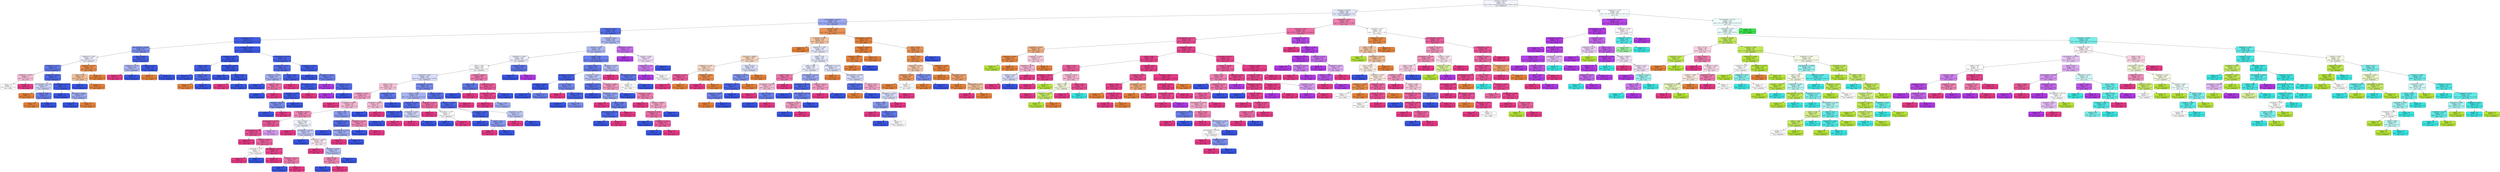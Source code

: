 digraph Tree {
node [shape=box, style="filled, rounded", color="black", fontname="helvetica"] ;
edge [fontname="helvetica"] ;
0 [label="perimeter <= 860.741\nentropy = 2.67\nsamples = 4312\nvalue = [945.0, 702.0, 310.0, 835.0, 1690.0, 960.0, 1363.0]\nclass = DERMASON", fillcolor="#f3f5fd"] ;
1 [label="perimeter <= 755.245\nentropy = 1.797\nsamples = 2630\nvalue = [936, 20, 0, 5, 1690, 200, 1272]\nclass = DERMASON", fillcolor="#e2e6fb"] ;
0 -> 1 [labeldistance=2.5, labelangle=45, headlabel="True"] ;
2 [label="minoraxislength <= 186.577\nentropy = 1.293\nsamples = 1676\nvalue = [702.0, 0.0, 0.0, 0.0, 1653.0, 27.0, 217.0]\nclass = DERMASON", fillcolor="#9caaf2"] ;
1 -> 2 ;
3 [label="perimeter <= 704.902\nentropy = 0.698\nsamples = 1163\nvalue = [36, 0, 0, 0, 1595, 27, 174]\nclass = DERMASON", fillcolor="#556ee9"] ;
2 -> 3 ;
4 [label="shapefactor1 <= 0.007\nentropy = 0.3\nsamples = 877\nvalue = [35.0, 0.0, 0.0, 0.0, 1318.0, 4.0, 18.0]\nclass = DERMASON", fillcolor="#415de6"] ;
3 -> 4 ;
5 [label="majoraxislength <= 246.901\nentropy = 0.991\nsamples = 94\nvalue = [33, 0, 0, 0, 110, 0, 6]\nclass = DERMASON", fillcolor="#7c8fee"] ;
4 -> 5 ;
6 [label="shapefactor4 <= 0.998\nentropy = 1.159\nsamples = 47\nvalue = [32, 0, 0, 0, 35, 0, 2]\nclass = DERMASON", fillcolor="#eff1fd"] ;
5 -> 6 ;
7 [label="shapefactor3 <= 0.727\nentropy = 0.82\nsamples = 28\nvalue = [5, 0, 0, 0, 33, 0, 2]\nclass = DERMASON", fillcolor="#6178ea"] ;
6 -> 7 ;
8 [label="shapefactor2 <= 0.002\nentropy = 1.5\nsamples = 3\nvalue = [1, 0, 0, 0, 1, 0, 2]\nclass = SIRA", fillcolor="#f6bdd7"] ;
7 -> 8 ;
9 [label="entropy = 1.0\nsamples = 2\nvalue = [1, 0, 0, 0, 1, 0, 0]\nclass = SEKER", fillcolor="#ffffff"] ;
8 -> 9 ;
10 [label="entropy = 0.0\nsamples = 1\nvalue = [0, 0, 0, 0, 0, 0, 2]\nclass = SIRA", fillcolor="#e53986"] ;
8 -> 10 ;
11 [label="convexarea <= 33044.5\nentropy = 0.503\nsamples = 25\nvalue = [4, 0, 0, 0, 32, 0, 0]\nclass = DERMASON", fillcolor="#526be8"] ;
7 -> 11 ;
12 [label="minoraxislength <= 177.204\nentropy = 0.985\nsamples = 5\nvalue = [3, 0, 0, 0, 4, 0, 0]\nclass = DERMASON", fillcolor="#ced5f8"] ;
11 -> 12 ;
13 [label="entropy = 0.0\nsamples = 2\nvalue = [2, 0, 0, 0, 0, 0, 0]\nclass = SEKER", fillcolor="#e58139"] ;
12 -> 13 ;
14 [label="solidity <= 0.984\nentropy = 0.722\nsamples = 3\nvalue = [1, 0, 0, 0, 4, 0, 0]\nclass = DERMASON", fillcolor="#6a80ec"] ;
12 -> 14 ;
15 [label="entropy = 0.0\nsamples = 1\nvalue = [1, 0, 0, 0, 0, 0, 0]\nclass = SEKER", fillcolor="#e58139"] ;
14 -> 15 ;
16 [label="entropy = 0.0\nsamples = 2\nvalue = [0, 0, 0, 0, 4, 0, 0]\nclass = DERMASON", fillcolor="#3956e5"] ;
14 -> 16 ;
17 [label="minoraxislength <= 184.822\nentropy = 0.216\nsamples = 20\nvalue = [1, 0, 0, 0, 28, 0, 0]\nclass = DERMASON", fillcolor="#405ce6"] ;
11 -> 17 ;
18 [label="entropy = 0.0\nsamples = 17\nvalue = [0, 0, 0, 0, 26, 0, 0]\nclass = DERMASON", fillcolor="#3956e5"] ;
17 -> 18 ;
19 [label="convexarea <= 35980.0\nentropy = 0.918\nsamples = 3\nvalue = [1, 0, 0, 0, 2, 0, 0]\nclass = DERMASON", fillcolor="#9caaf2"] ;
17 -> 19 ;
20 [label="entropy = 0.0\nsamples = 2\nvalue = [0, 0, 0, 0, 2, 0, 0]\nclass = DERMASON", fillcolor="#3956e5"] ;
19 -> 20 ;
21 [label="entropy = 0.0\nsamples = 1\nvalue = [1, 0, 0, 0, 0, 0, 0]\nclass = SEKER", fillcolor="#e58139"] ;
19 -> 21 ;
22 [label="shapefactor3 <= 0.755\nentropy = 0.362\nsamples = 19\nvalue = [27, 0, 0, 0, 2, 0, 0]\nclass = SEKER", fillcolor="#e78a48"] ;
6 -> 22 ;
23 [label="extent <= 0.79\nentropy = 0.918\nsamples = 3\nvalue = [4, 0, 0, 0, 2, 0, 0]\nclass = SEKER", fillcolor="#f2c09c"] ;
22 -> 23 ;
24 [label="entropy = 0.0\nsamples = 2\nvalue = [0, 0, 0, 0, 2, 0, 0]\nclass = DERMASON", fillcolor="#3956e5"] ;
23 -> 24 ;
25 [label="entropy = 0.0\nsamples = 1\nvalue = [4, 0, 0, 0, 0, 0, 0]\nclass = SEKER", fillcolor="#e58139"] ;
23 -> 25 ;
26 [label="entropy = 0.0\nsamples = 16\nvalue = [23, 0, 0, 0, 0, 0, 0]\nclass = SEKER", fillcolor="#e58139"] ;
22 -> 26 ;
27 [label="area <= 35141.0\nentropy = 0.382\nsamples = 47\nvalue = [1, 0, 0, 0, 75, 0, 4]\nclass = DERMASON", fillcolor="#4661e7"] ;
5 -> 27 ;
28 [label="shapefactor3 <= 0.709\nentropy = 0.946\nsamples = 6\nvalue = [0, 0, 0, 0, 7, 0, 4]\nclass = DERMASON", fillcolor="#aab7f4"] ;
27 -> 28 ;
29 [label="entropy = 0.0\nsamples = 2\nvalue = [0, 0, 0, 0, 0, 0, 4]\nclass = SIRA", fillcolor="#e53986"] ;
28 -> 29 ;
30 [label="entropy = 0.0\nsamples = 4\nvalue = [0, 0, 0, 0, 7, 0, 0]\nclass = DERMASON", fillcolor="#3956e5"] ;
28 -> 30 ;
31 [label="eccentricity <= 0.671\nentropy = 0.109\nsamples = 41\nvalue = [1, 0, 0, 0, 68, 0, 0]\nclass = DERMASON", fillcolor="#3c58e5"] ;
27 -> 31 ;
32 [label="entropy = 0.0\nsamples = 1\nvalue = [1, 0, 0, 0, 0, 0, 0]\nclass = SEKER", fillcolor="#e58139"] ;
31 -> 32 ;
33 [label="entropy = 0.0\nsamples = 40\nvalue = [0, 0, 0, 0, 68, 0, 0]\nclass = DERMASON", fillcolor="#3956e5"] ;
31 -> 33 ;
34 [label="convexarea <= 34010.0\nentropy = 0.128\nsamples = 783\nvalue = [2.0, 0.0, 0.0, 0.0, 1208.0, 4.0, 12.0]\nclass = DERMASON", fillcolor="#3c59e5"] ;
4 -> 34 ;
35 [label="shapefactor1 <= 0.007\nentropy = 0.032\nsamples = 655\nvalue = [2, 0, 0, 0, 1013, 0, 1]\nclass = DERMASON", fillcolor="#3a57e5"] ;
34 -> 35 ;
36 [label="solidity <= 0.989\nentropy = 0.206\nsamples = 37\nvalue = [2, 0, 0, 0, 60, 0, 0]\nclass = DERMASON", fillcolor="#405ce6"] ;
35 -> 36 ;
37 [label="entropy = 0.0\nsamples = 27\nvalue = [0, 0, 0, 0, 44, 0, 0]\nclass = DERMASON", fillcolor="#3956e5"] ;
36 -> 37 ;
38 [label="solidity <= 0.99\nentropy = 0.503\nsamples = 10\nvalue = [2, 0, 0, 0, 16, 0, 0]\nclass = DERMASON", fillcolor="#526be8"] ;
36 -> 38 ;
39 [label="entropy = 0.0\nsamples = 1\nvalue = [2, 0, 0, 0, 0, 0, 0]\nclass = SEKER", fillcolor="#e58139"] ;
38 -> 39 ;
40 [label="entropy = 0.0\nsamples = 9\nvalue = [0, 0, 0, 0, 16, 0, 0]\nclass = DERMASON", fillcolor="#3956e5"] ;
38 -> 40 ;
41 [label="minoraxislength <= 168.518\nentropy = 0.012\nsamples = 618\nvalue = [0, 0, 0, 0, 953, 0, 1]\nclass = DERMASON", fillcolor="#3956e5"] ;
35 -> 41 ;
42 [label="entropy = 0.0\nsamples = 575\nvalue = [0, 0, 0, 0, 892, 0, 0]\nclass = DERMASON", fillcolor="#3956e5"] ;
41 -> 42 ;
43 [label="solidity <= 0.981\nentropy = 0.119\nsamples = 43\nvalue = [0, 0, 0, 0, 61, 0, 1]\nclass = DERMASON", fillcolor="#3c59e5"] ;
41 -> 43 ;
44 [label="entropy = 0.0\nsamples = 1\nvalue = [0, 0, 0, 0, 0, 0, 1]\nclass = SIRA", fillcolor="#e53986"] ;
43 -> 44 ;
45 [label="entropy = 0.0\nsamples = 42\nvalue = [0, 0, 0, 0, 61, 0, 0]\nclass = DERMASON", fillcolor="#3956e5"] ;
43 -> 45 ;
46 [label="majoraxislength <= 258.205\nentropy = 0.431\nsamples = 128\nvalue = [0, 0, 0, 0, 195, 4, 11]\nclass = DERMASON", fillcolor="#4863e7"] ;
34 -> 46 ;
47 [label="shapefactor4 <= 0.996\nentropy = 0.521\nsamples = 59\nvalue = [0, 0, 0, 0, 83, 0, 11]\nclass = DERMASON", fillcolor="#536ce8"] ;
46 -> 47 ;
48 [label="shapefactor4 <= 0.996\nentropy = 0.934\nsamples = 12\nvalue = [0, 0, 0, 0, 13, 0, 7]\nclass = DERMASON", fillcolor="#a4b1f3"] ;
47 -> 48 ;
49 [label="entropy = 0.0\nsamples = 9\nvalue = [0, 0, 0, 0, 11, 0, 0]\nclass = DERMASON", fillcolor="#3956e5"] ;
48 -> 49 ;
50 [label="extent <= 0.739\nentropy = 0.764\nsamples = 3\nvalue = [0, 0, 0, 0, 2, 0, 7]\nclass = SIRA", fillcolor="#ec72a9"] ;
48 -> 50 ;
51 [label="entropy = 0.0\nsamples = 1\nvalue = [0, 0, 0, 0, 2, 0, 0]\nclass = DERMASON", fillcolor="#3956e5"] ;
50 -> 51 ;
52 [label="entropy = 0.0\nsamples = 2\nvalue = [0, 0, 0, 0, 0, 0, 7]\nclass = SIRA", fillcolor="#e53986"] ;
50 -> 52 ;
53 [label="solidity <= 0.984\nentropy = 0.303\nsamples = 47\nvalue = [0, 0, 0, 0, 70, 0, 4]\nclass = DERMASON", fillcolor="#4460e6"] ;
47 -> 53 ;
54 [label="entropy = 0.0\nsamples = 1\nvalue = [0, 0, 0, 0, 0, 0, 1]\nclass = SIRA", fillcolor="#e53986"] ;
53 -> 54 ;
55 [label="aspectration <= 1.529\nentropy = 0.247\nsamples = 46\nvalue = [0, 0, 0, 0, 70, 0, 3]\nclass = DERMASON", fillcolor="#415de6"] ;
53 -> 55 ;
56 [label="aspectration <= 1.425\nentropy = 0.183\nsamples = 45\nvalue = [0, 0, 0, 0, 70, 0, 2]\nclass = DERMASON", fillcolor="#3f5be6"] ;
55 -> 56 ;
57 [label="perimeter <= 683.441\nentropy = 0.811\nsamples = 4\nvalue = [0, 0, 0, 0, 6, 0, 2]\nclass = DERMASON", fillcolor="#7b8eee"] ;
56 -> 57 ;
58 [label="entropy = 0.0\nsamples = 3\nvalue = [0, 0, 0, 0, 6, 0, 0]\nclass = DERMASON", fillcolor="#3956e5"] ;
57 -> 58 ;
59 [label="entropy = 0.0\nsamples = 1\nvalue = [0, 0, 0, 0, 0, 0, 2]\nclass = SIRA", fillcolor="#e53986"] ;
57 -> 59 ;
60 [label="entropy = 0.0\nsamples = 41\nvalue = [0, 0, 0, 0, 64, 0, 0]\nclass = DERMASON", fillcolor="#3956e5"] ;
56 -> 60 ;
61 [label="entropy = 0.0\nsamples = 1\nvalue = [0, 0, 0, 0, 0, 0, 1]\nclass = SIRA", fillcolor="#e53986"] ;
55 -> 61 ;
62 [label="shapefactor1 <= 0.008\nentropy = 0.216\nsamples = 69\nvalue = [0, 0, 0, 0, 112, 4, 0]\nclass = DERMASON", fillcolor="#405ce6"] ;
46 -> 62 ;
63 [label="entropy = 0.0\nsamples = 60\nvalue = [0, 0, 0, 0, 96, 0, 0]\nclass = DERMASON", fillcolor="#3956e5"] ;
62 -> 63 ;
64 [label="shapefactor1 <= 0.008\nentropy = 0.722\nsamples = 9\nvalue = [0, 0, 0, 0, 16, 4, 0]\nclass = DERMASON", fillcolor="#6a80ec"] ;
62 -> 64 ;
65 [label="entropy = 0.0\nsamples = 1\nvalue = [0, 0, 0, 0, 0, 2, 0]\nclass = HOROZ", fillcolor="#b139e5"] ;
64 -> 65 ;
66 [label="compactness <= 0.76\nentropy = 0.503\nsamples = 8\nvalue = [0, 0, 0, 0, 16, 2, 0]\nclass = DERMASON", fillcolor="#526be8"] ;
64 -> 66 ;
67 [label="entropy = 0.0\nsamples = 1\nvalue = [0, 0, 0, 0, 0, 2, 0]\nclass = HOROZ", fillcolor="#b139e5"] ;
66 -> 67 ;
68 [label="entropy = 0.0\nsamples = 7\nvalue = [0, 0, 0, 0, 16, 0, 0]\nclass = DERMASON", fillcolor="#3956e5"] ;
66 -> 68 ;
69 [label="eccentricity <= 0.814\nentropy = 1.204\nsamples = 286\nvalue = [1, 0, 0, 0, 277, 23, 156]\nclass = DERMASON", fillcolor="#afbbf5"] ;
3 -> 69 ;
70 [label="roundness <= 0.907\nentropy = 1.035\nsamples = 273\nvalue = [1, 0, 0, 0, 272, 4, 156]\nclass = DERMASON", fillcolor="#acb8f4"] ;
69 -> 70 ;
71 [label="shapefactor1 <= 0.008\nentropy = 1.095\nsamples = 168\nvalue = [0, 0, 0, 0, 139, 4, 125]\nclass = DERMASON", fillcolor="#eceefc"] ;
70 -> 71 ;
72 [label="extent <= 0.789\nentropy = 1.058\nsamples = 162\nvalue = [0, 0, 0, 0, 128, 2, 125]\nclass = DERMASON", fillcolor="#fafbfe"] ;
71 -> 72 ;
73 [label="shapefactor4 <= 0.997\nentropy = 1.058\nsamples = 135\nvalue = [0.0, 0.0, 0.0, 0.0, 118.0, 2.0, 94.0]\nclass = DERMASON", fillcolor="#d7ddfa"] ;
72 -> 73 ;
74 [label="extent <= 0.772\nentropy = 1.078\nsamples = 74\nvalue = [0, 0, 0, 0, 49, 2, 72]\nclass = SIRA", fillcolor="#f7c1d9"] ;
73 -> 74 ;
75 [label="shapefactor1 <= 0.007\nentropy = 1.034\nsamples = 63\nvalue = [0, 0, 0, 0, 34, 2, 69]\nclass = SIRA", fillcolor="#f29dc3"] ;
74 -> 75 ;
76 [label="entropy = 0.0\nsamples = 7\nvalue = [0, 0, 0, 0, 0, 0, 15]\nclass = SIRA", fillcolor="#e53986"] ;
75 -> 76 ;
77 [label="shapefactor3 <= 0.659\nentropy = 1.095\nsamples = 56\nvalue = [0, 0, 0, 0, 34, 2, 54]\nclass = SIRA", fillcolor="#f6b8d4"] ;
75 -> 77 ;
78 [label="eccentricity <= 0.782\nentropy = 1.006\nsamples = 42\nvalue = [0, 0, 0, 0, 17, 2, 47]\nclass = SIRA", fillcolor="#ef86b5"] ;
77 -> 78 ;
79 [label="majoraxislength <= 281.293\nentropy = 0.735\nsamples = 28\nvalue = [0, 0, 0, 0, 4, 2, 35]\nclass = SIRA", fillcolor="#e9599a"] ;
78 -> 79 ;
80 [label="minoraxislength <= 171.6\nentropy = 0.485\nsamples = 26\nvalue = [0, 0, 0, 0, 4, 0, 34]\nclass = SIRA", fillcolor="#e85094"] ;
79 -> 80 ;
81 [label="entropy = 0.0\nsamples = 7\nvalue = [0, 0, 0, 0, 0, 0, 14]\nclass = SIRA", fillcolor="#e53986"] ;
80 -> 81 ;
82 [label="perimeter <= 730.44\nentropy = 0.65\nsamples = 19\nvalue = [0, 0, 0, 0, 4, 0, 20]\nclass = SIRA", fillcolor="#ea619e"] ;
80 -> 82 ;
83 [label="aspectration <= 1.539\nentropy = 1.0\nsamples = 6\nvalue = [0, 0, 0, 0, 3, 0, 3]\nclass = DERMASON", fillcolor="#ffffff"] ;
82 -> 83 ;
84 [label="entropy = 0.0\nsamples = 3\nvalue = [0, 0, 0, 0, 0, 0, 3]\nclass = SIRA", fillcolor="#e53986"] ;
83 -> 84 ;
85 [label="entropy = 0.0\nsamples = 3\nvalue = [0, 0, 0, 0, 3, 0, 0]\nclass = DERMASON", fillcolor="#3956e5"] ;
83 -> 85 ;
86 [label="majoraxislength <= 279.103\nentropy = 0.31\nsamples = 13\nvalue = [0, 0, 0, 0, 1, 0, 17]\nclass = SIRA", fillcolor="#e7458d"] ;
82 -> 86 ;
87 [label="entropy = 0.0\nsamples = 9\nvalue = [0, 0, 0, 0, 0, 0, 14]\nclass = SIRA", fillcolor="#e53986"] ;
86 -> 87 ;
88 [label="perimeter <= 743.527\nentropy = 0.811\nsamples = 4\nvalue = [0, 0, 0, 0, 1, 0, 3]\nclass = SIRA", fillcolor="#ee7bae"] ;
86 -> 88 ;
89 [label="entropy = 0.0\nsamples = 1\nvalue = [0, 0, 0, 0, 1, 0, 0]\nclass = DERMASON", fillcolor="#3956e5"] ;
88 -> 89 ;
90 [label="entropy = 0.0\nsamples = 3\nvalue = [0, 0, 0, 0, 0, 0, 3]\nclass = SIRA", fillcolor="#e53986"] ;
88 -> 90 ;
91 [label="entropy = 0.918\nsamples = 2\nvalue = [0, 0, 0, 0, 0, 2, 1]\nclass = HOROZ", fillcolor="#d89cf2"] ;
79 -> 91 ;
92 [label="area <= 35440.5\nentropy = 0.999\nsamples = 14\nvalue = [0, 0, 0, 0, 13, 0, 12]\nclass = DERMASON", fillcolor="#f0f2fd"] ;
78 -> 92 ;
93 [label="entropy = 0.0\nsamples = 1\nvalue = [0, 0, 0, 0, 0, 0, 3]\nclass = SIRA", fillcolor="#e53986"] ;
92 -> 93 ;
94 [label="equivdiameter <= 215.312\nentropy = 0.976\nsamples = 13\nvalue = [0, 0, 0, 0, 13, 0, 9]\nclass = DERMASON", fillcolor="#c2cbf7"] ;
92 -> 94 ;
95 [label="entropy = 0.0\nsamples = 3\nvalue = [0, 0, 0, 0, 5, 0, 0]\nclass = DERMASON", fillcolor="#3956e5"] ;
94 -> 95 ;
96 [label="equivdiameter <= 218.623\nentropy = 0.998\nsamples = 10\nvalue = [0, 0, 0, 0, 8, 0, 9]\nclass = SIRA", fillcolor="#fce9f2"] ;
94 -> 96 ;
97 [label="entropy = 0.0\nsamples = 2\nvalue = [0, 0, 0, 0, 0, 0, 4]\nclass = SIRA", fillcolor="#e53986"] ;
96 -> 97 ;
98 [label="perimeter <= 747.861\nentropy = 0.961\nsamples = 8\nvalue = [0, 0, 0, 0, 8, 0, 5]\nclass = DERMASON", fillcolor="#b5c0f5"] ;
96 -> 98 ;
99 [label="extent <= 0.743\nentropy = 0.863\nsamples = 5\nvalue = [0, 0, 0, 0, 2, 0, 5]\nclass = SIRA", fillcolor="#ef88b6"] ;
98 -> 99 ;
100 [label="entropy = 0.0\nsamples = 2\nvalue = [0, 0, 0, 0, 2, 0, 0]\nclass = DERMASON", fillcolor="#3956e5"] ;
99 -> 100 ;
101 [label="entropy = 0.0\nsamples = 3\nvalue = [0, 0, 0, 0, 0, 0, 5]\nclass = SIRA", fillcolor="#e53986"] ;
99 -> 101 ;
102 [label="entropy = 0.0\nsamples = 3\nvalue = [0, 0, 0, 0, 6, 0, 0]\nclass = DERMASON", fillcolor="#3956e5"] ;
98 -> 102 ;
103 [label="solidity <= 0.987\nentropy = 0.871\nsamples = 14\nvalue = [0, 0, 0, 0, 17, 0, 7]\nclass = DERMASON", fillcolor="#8b9cf0"] ;
77 -> 103 ;
104 [label="aspectration <= 1.497\nentropy = 0.523\nsamples = 11\nvalue = [0, 0, 0, 0, 15, 0, 2]\nclass = DERMASON", fillcolor="#536de8"] ;
103 -> 104 ;
105 [label="entropy = 0.0\nsamples = 7\nvalue = [0, 0, 0, 0, 11, 0, 0]\nclass = DERMASON", fillcolor="#3956e5"] ;
104 -> 105 ;
106 [label="majoraxislength <= 270.955\nentropy = 0.918\nsamples = 4\nvalue = [0, 0, 0, 0, 4, 0, 2]\nclass = DERMASON", fillcolor="#9caaf2"] ;
104 -> 106 ;
107 [label="entropy = 0.0\nsamples = 2\nvalue = [0, 0, 0, 0, 0, 0, 2]\nclass = SIRA", fillcolor="#e53986"] ;
106 -> 107 ;
108 [label="entropy = 0.0\nsamples = 2\nvalue = [0, 0, 0, 0, 4, 0, 0]\nclass = DERMASON", fillcolor="#3956e5"] ;
106 -> 108 ;
109 [label="shapefactor3 <= 0.662\nentropy = 0.863\nsamples = 3\nvalue = [0, 0, 0, 0, 2, 0, 5]\nclass = SIRA", fillcolor="#ef88b6"] ;
103 -> 109 ;
110 [label="entropy = 0.0\nsamples = 1\nvalue = [0, 0, 0, 0, 2, 0, 0]\nclass = DERMASON", fillcolor="#3956e5"] ;
109 -> 110 ;
111 [label="entropy = 0.0\nsamples = 2\nvalue = [0, 0, 0, 0, 0, 0, 5]\nclass = SIRA", fillcolor="#e53986"] ;
109 -> 111 ;
112 [label="shapefactor4 <= 0.995\nentropy = 0.65\nsamples = 11\nvalue = [0, 0, 0, 0, 15, 0, 3]\nclass = DERMASON", fillcolor="#6178ea"] ;
74 -> 112 ;
113 [label="convexarea <= 37201.5\nentropy = 0.971\nsamples = 4\nvalue = [0, 0, 0, 0, 2, 0, 3]\nclass = SIRA", fillcolor="#f6bdd7"] ;
112 -> 113 ;
114 [label="entropy = 0.0\nsamples = 1\nvalue = [0, 0, 0, 0, 2, 0, 0]\nclass = DERMASON", fillcolor="#3956e5"] ;
113 -> 114 ;
115 [label="entropy = 0.0\nsamples = 3\nvalue = [0, 0, 0, 0, 0, 0, 3]\nclass = SIRA", fillcolor="#e53986"] ;
113 -> 115 ;
116 [label="entropy = 0.0\nsamples = 7\nvalue = [0, 0, 0, 0, 13, 0, 0]\nclass = DERMASON", fillcolor="#3956e5"] ;
112 -> 116 ;
117 [label="majoraxislength <= 271.985\nentropy = 0.798\nsamples = 61\nvalue = [0, 0, 0, 0, 69, 0, 22]\nclass = DERMASON", fillcolor="#788ced"] ;
73 -> 117 ;
118 [label="solidity <= 0.989\nentropy = 0.939\nsamples = 26\nvalue = [0.0, 0.0, 0.0, 0.0, 29.0, 0.0, 16.0]\nclass = DERMASON", fillcolor="#a6b3f3"] ;
117 -> 118 ;
119 [label="shapefactor2 <= 0.002\nentropy = 0.567\nsamples = 16\nvalue = [0, 0, 0, 0, 26, 0, 4]\nclass = DERMASON", fillcolor="#5770e9"] ;
118 -> 119 ;
120 [label="majoraxislength <= 271.82\nentropy = 0.258\nsamples = 12\nvalue = [0, 0, 0, 0, 22, 0, 1]\nclass = DERMASON", fillcolor="#425ee6"] ;
119 -> 120 ;
121 [label="entropy = 0.0\nsamples = 11\nvalue = [0, 0, 0, 0, 22, 0, 0]\nclass = DERMASON", fillcolor="#3956e5"] ;
120 -> 121 ;
122 [label="entropy = 0.0\nsamples = 1\nvalue = [0, 0, 0, 0, 0, 0, 1]\nclass = SIRA", fillcolor="#e53986"] ;
120 -> 122 ;
123 [label="compactness <= 0.846\nentropy = 0.985\nsamples = 4\nvalue = [0, 0, 0, 0, 4, 0, 3]\nclass = DERMASON", fillcolor="#ced5f8"] ;
119 -> 123 ;
124 [label="entropy = 0.0\nsamples = 3\nvalue = [0, 0, 0, 0, 0, 0, 3]\nclass = SIRA", fillcolor="#e53986"] ;
123 -> 124 ;
125 [label="entropy = 0.0\nsamples = 1\nvalue = [0, 0, 0, 0, 4, 0, 0]\nclass = DERMASON", fillcolor="#3956e5"] ;
123 -> 125 ;
126 [label="aspectration <= 1.539\nentropy = 0.722\nsamples = 10\nvalue = [0, 0, 0, 0, 3, 0, 12]\nclass = SIRA", fillcolor="#ec6aa4"] ;
118 -> 126 ;
127 [label="entropy = 0.0\nsamples = 6\nvalue = [0, 0, 0, 0, 0, 0, 9]\nclass = SIRA", fillcolor="#e53986"] ;
126 -> 127 ;
128 [label="aspectration <= 1.587\nentropy = 1.0\nsamples = 4\nvalue = [0, 0, 0, 0, 3, 0, 3]\nclass = DERMASON", fillcolor="#ffffff"] ;
126 -> 128 ;
129 [label="entropy = 0.0\nsamples = 3\nvalue = [0, 0, 0, 0, 3, 0, 0]\nclass = DERMASON", fillcolor="#3956e5"] ;
128 -> 129 ;
130 [label="entropy = 0.0\nsamples = 1\nvalue = [0, 0, 0, 0, 0, 0, 3]\nclass = SIRA", fillcolor="#e53986"] ;
128 -> 130 ;
131 [label="roundness <= 0.907\nentropy = 0.559\nsamples = 35\nvalue = [0, 0, 0, 0, 40, 0, 6]\nclass = DERMASON", fillcolor="#576fe9"] ;
117 -> 131 ;
132 [label="perimeter <= 754.005\nentropy = 0.439\nsamples = 34\nvalue = [0, 0, 0, 0, 40, 0, 4]\nclass = DERMASON", fillcolor="#4d67e8"] ;
131 -> 132 ;
133 [label="shapefactor4 <= 0.998\nentropy = 0.292\nsamples = 30\nvalue = [0, 0, 0, 0, 37, 0, 2]\nclass = DERMASON", fillcolor="#445fe6"] ;
132 -> 133 ;
134 [label="entropy = 0.0\nsamples = 23\nvalue = [0, 0, 0, 0, 32, 0, 0]\nclass = DERMASON", fillcolor="#3956e5"] ;
133 -> 134 ;
135 [label="extent <= 0.713\nentropy = 0.863\nsamples = 7\nvalue = [0, 0, 0, 0, 5, 0, 2]\nclass = DERMASON", fillcolor="#889aef"] ;
133 -> 135 ;
136 [label="entropy = 0.0\nsamples = 2\nvalue = [0, 0, 0, 0, 0, 0, 2]\nclass = SIRA", fillcolor="#e53986"] ;
135 -> 136 ;
137 [label="entropy = 0.0\nsamples = 5\nvalue = [0, 0, 0, 0, 5, 0, 0]\nclass = DERMASON", fillcolor="#3956e5"] ;
135 -> 137 ;
138 [label="aspectration <= 1.549\nentropy = 0.971\nsamples = 4\nvalue = [0, 0, 0, 0, 3, 0, 2]\nclass = DERMASON", fillcolor="#bdc7f6"] ;
132 -> 138 ;
139 [label="entropy = 0.0\nsamples = 2\nvalue = [0, 0, 0, 0, 0, 0, 2]\nclass = SIRA", fillcolor="#e53986"] ;
138 -> 139 ;
140 [label="entropy = 0.0\nsamples = 2\nvalue = [0, 0, 0, 0, 3, 0, 0]\nclass = DERMASON", fillcolor="#3956e5"] ;
138 -> 140 ;
141 [label="entropy = 0.0\nsamples = 1\nvalue = [0, 0, 0, 0, 0, 0, 2]\nclass = SIRA", fillcolor="#e53986"] ;
131 -> 141 ;
142 [label="perimeter <= 720.952\nentropy = 0.801\nsamples = 27\nvalue = [0, 0, 0, 0, 10, 0, 31]\nclass = SIRA", fillcolor="#ed79ad"] ;
72 -> 142 ;
143 [label="solidity <= 0.99\nentropy = 0.65\nsamples = 5\nvalue = [0, 0, 0, 0, 5, 0, 1]\nclass = DERMASON", fillcolor="#6178ea"] ;
142 -> 143 ;
144 [label="entropy = 0.0\nsamples = 4\nvalue = [0, 0, 0, 0, 5, 0, 0]\nclass = DERMASON", fillcolor="#3956e5"] ;
143 -> 144 ;
145 [label="entropy = 0.0\nsamples = 1\nvalue = [0, 0, 0, 0, 0, 0, 1]\nclass = SIRA", fillcolor="#e53986"] ;
143 -> 145 ;
146 [label="compactness <= 0.82\nentropy = 0.592\nsamples = 22\nvalue = [0, 0, 0, 0, 5, 0, 30]\nclass = SIRA", fillcolor="#e95a9a"] ;
142 -> 146 ;
147 [label="shapefactor4 <= 0.998\nentropy = 0.337\nsamples = 20\nvalue = [0, 0, 0, 0, 2, 0, 30]\nclass = SIRA", fillcolor="#e7468e"] ;
146 -> 147 ;
148 [label="entropy = 0.0\nsamples = 18\nvalue = [0, 0, 0, 0, 0, 0, 29]\nclass = SIRA", fillcolor="#e53986"] ;
147 -> 148 ;
149 [label="entropy = 0.918\nsamples = 2\nvalue = [0, 0, 0, 0, 2, 0, 1]\nclass = DERMASON", fillcolor="#9caaf2"] ;
147 -> 149 ;
150 [label="entropy = 0.0\nsamples = 2\nvalue = [0, 0, 0, 0, 3, 0, 0]\nclass = DERMASON", fillcolor="#3956e5"] ;
146 -> 150 ;
151 [label="convexarea <= 35357.5\nentropy = 0.619\nsamples = 6\nvalue = [0, 0, 0, 0, 11, 2, 0]\nclass = DERMASON", fillcolor="#5d75ea"] ;
71 -> 151 ;
152 [label="entropy = 0.0\nsamples = 5\nvalue = [0, 0, 0, 0, 11, 0, 0]\nclass = DERMASON", fillcolor="#3956e5"] ;
151 -> 152 ;
153 [label="entropy = 0.0\nsamples = 1\nvalue = [0, 0, 0, 0, 0, 2, 0]\nclass = HOROZ", fillcolor="#b139e5"] ;
151 -> 153 ;
154 [label="solidity <= 0.991\nentropy = 0.749\nsamples = 105\nvalue = [1.0, 0.0, 0.0, 0.0, 133.0, 0.0, 31.0]\nclass = DERMASON", fillcolor="#687eeb"] ;
70 -> 154 ;
155 [label="extent <= 0.782\nentropy = 0.665\nsamples = 93\nvalue = [0, 0, 0, 0, 124, 0, 26]\nclass = DERMASON", fillcolor="#6379ea"] ;
154 -> 155 ;
156 [label="equivdiameter <= 222.947\nentropy = 0.293\nsamples = 56\nvalue = [0, 0, 0, 0, 92, 0, 5]\nclass = DERMASON", fillcolor="#445fe6"] ;
155 -> 156 ;
157 [label="shapefactor3 <= 0.703\nentropy = 0.098\nsamples = 45\nvalue = [0, 0, 0, 0, 78, 0, 1]\nclass = DERMASON", fillcolor="#3c58e5"] ;
156 -> 157 ;
158 [label="entropy = 0.0\nsamples = 43\nvalue = [0, 0, 0, 0, 74, 0, 0]\nclass = DERMASON", fillcolor="#3956e5"] ;
157 -> 158 ;
159 [label="entropy = 0.722\nsamples = 2\nvalue = [0, 0, 0, 0, 4, 0, 1]\nclass = DERMASON", fillcolor="#6a80ec"] ;
157 -> 159 ;
160 [label="area <= 39469.5\nentropy = 0.764\nsamples = 11\nvalue = [0, 0, 0, 0, 14, 0, 4]\nclass = DERMASON", fillcolor="#7286ec"] ;
156 -> 160 ;
161 [label="entropy = 0.0\nsamples = 2\nvalue = [0, 0, 0, 0, 0, 0, 3]\nclass = SIRA", fillcolor="#e53986"] ;
160 -> 161 ;
162 [label="extent <= 0.764\nentropy = 0.353\nsamples = 9\nvalue = [0, 0, 0, 0, 14, 0, 1]\nclass = DERMASON", fillcolor="#4762e7"] ;
160 -> 162 ;
163 [label="entropy = 0.0\nsamples = 7\nvalue = [0, 0, 0, 0, 11, 0, 0]\nclass = DERMASON", fillcolor="#3956e5"] ;
162 -> 163 ;
164 [label="entropy = 0.811\nsamples = 2\nvalue = [0, 0, 0, 0, 3, 0, 1]\nclass = DERMASON", fillcolor="#7b8eee"] ;
162 -> 164 ;
165 [label="perimeter <= 719.228\nentropy = 0.969\nsamples = 37\nvalue = [0, 0, 0, 0, 32, 0, 21]\nclass = DERMASON", fillcolor="#bbc5f6"] ;
155 -> 165 ;
166 [label="shapefactor1 <= 0.007\nentropy = 0.592\nsamples = 19\nvalue = [0, 0, 0, 0, 24, 0, 4]\nclass = DERMASON", fillcolor="#5a72e9"] ;
165 -> 166 ;
167 [label="entropy = 0.0\nsamples = 10\nvalue = [0, 0, 0, 0, 15, 0, 0]\nclass = DERMASON", fillcolor="#3956e5"] ;
166 -> 167 ;
168 [label="shapefactor4 <= 0.996\nentropy = 0.89\nsamples = 9\nvalue = [0, 0, 0, 0, 9, 0, 4]\nclass = DERMASON", fillcolor="#91a1f1"] ;
166 -> 168 ;
169 [label="entropy = 0.0\nsamples = 2\nvalue = [0, 0, 0, 0, 0, 0, 2]\nclass = SIRA", fillcolor="#e53986"] ;
168 -> 169 ;
170 [label="extent <= 0.808\nentropy = 0.684\nsamples = 7\nvalue = [0, 0, 0, 0, 9, 0, 2]\nclass = DERMASON", fillcolor="#657ceb"] ;
168 -> 170 ;
171 [label="minoraxislength <= 178.596\nentropy = 0.469\nsamples = 6\nvalue = [0, 0, 0, 0, 9, 0, 1]\nclass = DERMASON", fillcolor="#4f69e8"] ;
170 -> 171 ;
172 [label="entropy = 0.0\nsamples = 5\nvalue = [0, 0, 0, 0, 9, 0, 0]\nclass = DERMASON", fillcolor="#3956e5"] ;
171 -> 172 ;
173 [label="entropy = 0.0\nsamples = 1\nvalue = [0, 0, 0, 0, 0, 0, 1]\nclass = SIRA", fillcolor="#e53986"] ;
171 -> 173 ;
174 [label="entropy = 0.0\nsamples = 1\nvalue = [0, 0, 0, 0, 0, 0, 1]\nclass = SIRA", fillcolor="#e53986"] ;
170 -> 174 ;
175 [label="roundness <= 0.909\nentropy = 0.904\nsamples = 18\nvalue = [0, 0, 0, 0, 8, 0, 17]\nclass = SIRA", fillcolor="#f196bf"] ;
165 -> 175 ;
176 [label="entropy = 0.0\nsamples = 1\nvalue = [0, 0, 0, 0, 2, 0, 0]\nclass = DERMASON", fillcolor="#3956e5"] ;
175 -> 176 ;
177 [label="compactness <= 0.813\nentropy = 0.828\nsamples = 17\nvalue = [0, 0, 0, 0, 6, 0, 17]\nclass = SIRA", fillcolor="#ee7fb1"] ;
175 -> 177 ;
178 [label="entropy = 0.0\nsamples = 5\nvalue = [0, 0, 0, 0, 0, 0, 6]\nclass = SIRA", fillcolor="#e53986"] ;
177 -> 178 ;
179 [label="perimeter <= 729.003\nentropy = 0.937\nsamples = 12\nvalue = [0, 0, 0, 0, 6, 0, 11]\nclass = SIRA", fillcolor="#f3a5c8"] ;
177 -> 179 ;
180 [label="shapefactor3 <= 0.668\nentropy = 0.75\nsamples = 10\nvalue = [0, 0, 0, 0, 3, 0, 11]\nclass = SIRA", fillcolor="#ec6fa7"] ;
179 -> 180 ;
181 [label="entropy = 0.0\nsamples = 1\nvalue = [0, 0, 0, 0, 1, 0, 0]\nclass = DERMASON", fillcolor="#3956e5"] ;
180 -> 181 ;
182 [label="shapefactor1 <= 0.007\nentropy = 0.619\nsamples = 9\nvalue = [0, 0, 0, 0, 2, 0, 11]\nclass = SIRA", fillcolor="#ea5d9c"] ;
180 -> 182 ;
183 [label="entropy = 0.0\nsamples = 2\nvalue = [0, 0, 0, 0, 2, 0, 0]\nclass = DERMASON", fillcolor="#3956e5"] ;
182 -> 183 ;
184 [label="entropy = 0.0\nsamples = 7\nvalue = [0, 0, 0, 0, 0, 0, 11]\nclass = SIRA", fillcolor="#e53986"] ;
182 -> 184 ;
185 [label="entropy = 0.0\nsamples = 2\nvalue = [0, 0, 0, 0, 3, 0, 0]\nclass = DERMASON", fillcolor="#3956e5"] ;
179 -> 185 ;
186 [label="shapefactor1 <= 0.007\nentropy = 1.231\nsamples = 12\nvalue = [1, 0, 0, 0, 9, 0, 5]\nclass = DERMASON", fillcolor="#b0bbf5"] ;
154 -> 186 ;
187 [label="entropy = 0.0\nsamples = 2\nvalue = [0, 0, 0, 0, 0, 0, 4]\nclass = SIRA", fillcolor="#e53986"] ;
186 -> 187 ;
188 [label="majoraxislength <= 264.84\nentropy = 0.866\nsamples = 10\nvalue = [1, 0, 0, 0, 9, 0, 1]\nclass = DERMASON", fillcolor="#6178ea"] ;
186 -> 188 ;
189 [label="entropy = 1.0\nsamples = 2\nvalue = [1, 0, 0, 0, 0, 0, 1]\nclass = SEKER", fillcolor="#ffffff"] ;
188 -> 189 ;
190 [label="entropy = 0.0\nsamples = 8\nvalue = [0, 0, 0, 0, 9, 0, 0]\nclass = DERMASON", fillcolor="#3956e5"] ;
188 -> 190 ;
191 [label="shapefactor2 <= 0.001\nentropy = 0.738\nsamples = 13\nvalue = [0, 0, 0, 0, 5, 19, 0]\nclass = HOROZ", fillcolor="#c66dec"] ;
69 -> 191 ;
192 [label="entropy = 0.0\nsamples = 6\nvalue = [0, 0, 0, 0, 0, 13, 0]\nclass = HOROZ", fillcolor="#b139e5"] ;
191 -> 192 ;
193 [label="roundness <= 0.864\nentropy = 0.994\nsamples = 7\nvalue = [0, 0, 0, 0, 5, 6, 0]\nclass = HOROZ", fillcolor="#f2defb"] ;
191 -> 193 ;
194 [label="aspectration <= 1.754\nentropy = 0.811\nsamples = 5\nvalue = [0, 0, 0, 0, 2, 6, 0]\nclass = HOROZ", fillcolor="#cb7bee"] ;
193 -> 194 ;
195 [label="entropy = 0.0\nsamples = 3\nvalue = [0, 0, 0, 0, 0, 4, 0]\nclass = HOROZ", fillcolor="#b139e5"] ;
194 -> 195 ;
196 [label="entropy = 1.0\nsamples = 2\nvalue = [0, 0, 0, 0, 2, 2, 0]\nclass = DERMASON", fillcolor="#ffffff"] ;
194 -> 196 ;
197 [label="entropy = 0.0\nsamples = 2\nvalue = [0, 0, 0, 0, 3, 0, 0]\nclass = DERMASON", fillcolor="#3956e5"] ;
193 -> 197 ;
198 [label="roundness <= 0.941\nentropy = 0.692\nsamples = 513\nvalue = [666.0, 0.0, 0.0, 0.0, 58.0, 0.0, 43.0]\nclass = SEKER", fillcolor="#e99355"] ;
2 -> 198 ;
199 [label="eccentricity <= 0.646\nentropy = 1.392\nsamples = 156\nvalue = [129, 0, 0, 0, 51, 0, 41]\nclass = SEKER", fillcolor="#f3c5a4"] ;
198 -> 199 ;
200 [label="entropy = 0.0\nsamples = 82\nvalue = [104, 0, 0, 0, 0, 0, 0]\nclass = SEKER", fillcolor="#e58139"] ;
199 -> 200 ;
201 [label="shapefactor1 <= 0.007\nentropy = 1.528\nsamples = 74\nvalue = [25, 0, 0, 0, 51, 0, 41]\nclass = DERMASON", fillcolor="#e5e9fc"] ;
199 -> 201 ;
202 [label="convexarea <= 40908.0\nentropy = 1.468\nsamples = 25\nvalue = [19, 0, 0, 0, 11, 0, 7]\nclass = SEKER", fillcolor="#f7d8c2"] ;
201 -> 202 ;
203 [label="shapefactor1 <= 0.007\nentropy = 0.977\nsamples = 12\nvalue = [10, 0, 0, 0, 0, 0, 7]\nclass = SEKER", fillcolor="#f7d9c4"] ;
202 -> 203 ;
204 [label="aspectration <= 1.337\nentropy = 0.592\nsamples = 4\nvalue = [1, 0, 0, 0, 0, 0, 6]\nclass = SIRA", fillcolor="#e95a9a"] ;
203 -> 204 ;
205 [label="entropy = 0.0\nsamples = 3\nvalue = [0, 0, 0, 0, 0, 0, 6]\nclass = SIRA", fillcolor="#e53986"] ;
204 -> 205 ;
206 [label="entropy = 0.0\nsamples = 1\nvalue = [1, 0, 0, 0, 0, 0, 0]\nclass = SEKER", fillcolor="#e58139"] ;
204 -> 206 ;
207 [label="shapefactor4 <= 0.997\nentropy = 0.469\nsamples = 8\nvalue = [9, 0, 0, 0, 0, 0, 1]\nclass = SEKER", fillcolor="#e88f4f"] ;
203 -> 207 ;
208 [label="entropy = 0.0\nsamples = 1\nvalue = [0, 0, 0, 0, 0, 0, 1]\nclass = SIRA", fillcolor="#e53986"] ;
207 -> 208 ;
209 [label="entropy = 0.0\nsamples = 7\nvalue = [9, 0, 0, 0, 0, 0, 0]\nclass = SEKER", fillcolor="#e58139"] ;
207 -> 209 ;
210 [label="area <= 41721.5\nentropy = 0.993\nsamples = 13\nvalue = [9, 0, 0, 0, 11, 0, 0]\nclass = DERMASON", fillcolor="#dbe0fa"] ;
202 -> 210 ;
211 [label="shapefactor4 <= 0.999\nentropy = 0.837\nsamples = 10\nvalue = [4, 0, 0, 0, 11, 0, 0]\nclass = DERMASON", fillcolor="#8193ee"] ;
210 -> 211 ;
212 [label="shapefactor3 <= 0.716\nentropy = 0.414\nsamples = 9\nvalue = [1, 0, 0, 0, 11, 0, 0]\nclass = DERMASON", fillcolor="#4b65e7"] ;
211 -> 212 ;
213 [label="shapefactor1 <= 0.007\nentropy = 0.722\nsamples = 5\nvalue = [1, 0, 0, 0, 4, 0, 0]\nclass = DERMASON", fillcolor="#6a80ec"] ;
212 -> 213 ;
214 [label="entropy = 0.0\nsamples = 1\nvalue = [1, 0, 0, 0, 0, 0, 0]\nclass = SEKER", fillcolor="#e58139"] ;
213 -> 214 ;
215 [label="entropy = 0.0\nsamples = 4\nvalue = [0, 0, 0, 0, 4, 0, 0]\nclass = DERMASON", fillcolor="#3956e5"] ;
213 -> 215 ;
216 [label="entropy = 0.0\nsamples = 4\nvalue = [0, 0, 0, 0, 7, 0, 0]\nclass = DERMASON", fillcolor="#3956e5"] ;
212 -> 216 ;
217 [label="entropy = 0.0\nsamples = 1\nvalue = [3, 0, 0, 0, 0, 0, 0]\nclass = SEKER", fillcolor="#e58139"] ;
211 -> 217 ;
218 [label="entropy = 0.0\nsamples = 3\nvalue = [5, 0, 0, 0, 0, 0, 0]\nclass = SEKER", fillcolor="#e58139"] ;
210 -> 218 ;
219 [label="solidity <= 0.99\nentropy = 1.305\nsamples = 49\nvalue = [6, 0, 0, 0, 40, 0, 34]\nclass = DERMASON", fillcolor="#e5e9fc"] ;
201 -> 219 ;
220 [label="solidity <= 0.988\nentropy = 0.998\nsamples = 32\nvalue = [0, 0, 0, 0, 28, 0, 25]\nclass = DERMASON", fillcolor="#eaedfc"] ;
219 -> 220 ;
221 [label="solidity <= 0.987\nentropy = 0.787\nsamples = 10\nvalue = [0, 0, 0, 0, 4, 0, 13]\nclass = SIRA", fillcolor="#ed76ab"] ;
220 -> 221 ;
222 [label="equivdiameter <= 216.765\nentropy = 0.971\nsamples = 5\nvalue = [0, 0, 0, 0, 4, 0, 6]\nclass = SIRA", fillcolor="#f6bdd7"] ;
221 -> 222 ;
223 [label="entropy = 0.0\nsamples = 2\nvalue = [0, 0, 0, 0, 0, 0, 5]\nclass = SIRA", fillcolor="#e53986"] ;
222 -> 223 ;
224 [label="area <= 39261.5\nentropy = 0.722\nsamples = 3\nvalue = [0, 0, 0, 0, 4, 0, 1]\nclass = DERMASON", fillcolor="#6a80ec"] ;
222 -> 224 ;
225 [label="entropy = 0.0\nsamples = 2\nvalue = [0, 0, 0, 0, 4, 0, 0]\nclass = DERMASON", fillcolor="#3956e5"] ;
224 -> 225 ;
226 [label="entropy = 0.0\nsamples = 1\nvalue = [0, 0, 0, 0, 0, 0, 1]\nclass = SIRA", fillcolor="#e53986"] ;
224 -> 226 ;
227 [label="entropy = 0.0\nsamples = 5\nvalue = [0, 0, 0, 0, 0, 0, 7]\nclass = SIRA", fillcolor="#e53986"] ;
221 -> 227 ;
228 [label="majoraxislength <= 273.253\nentropy = 0.918\nsamples = 22\nvalue = [0, 0, 0, 0, 24, 0, 12]\nclass = DERMASON", fillcolor="#9caaf2"] ;
220 -> 228 ;
229 [label="equivdiameter <= 222.429\nentropy = 0.454\nsamples = 13\nvalue = [0, 0, 0, 0, 19, 0, 2]\nclass = DERMASON", fillcolor="#4e68e8"] ;
228 -> 229 ;
230 [label="entropy = 0.0\nsamples = 6\nvalue = [0, 0, 0, 0, 11, 0, 0]\nclass = DERMASON", fillcolor="#3956e5"] ;
229 -> 230 ;
231 [label="majoraxislength <= 269.215\nentropy = 0.722\nsamples = 7\nvalue = [0, 0, 0, 0, 8, 0, 2]\nclass = DERMASON", fillcolor="#6a80ec"] ;
229 -> 231 ;
232 [label="shapefactor1 <= 0.007\nentropy = 0.918\nsamples = 3\nvalue = [0, 0, 0, 0, 1, 0, 2]\nclass = SIRA", fillcolor="#f29cc2"] ;
231 -> 232 ;
233 [label="entropy = 0.0\nsamples = 1\nvalue = [0, 0, 0, 0, 1, 0, 0]\nclass = DERMASON", fillcolor="#3956e5"] ;
232 -> 233 ;
234 [label="entropy = 0.0\nsamples = 2\nvalue = [0, 0, 0, 0, 0, 0, 2]\nclass = SIRA", fillcolor="#e53986"] ;
232 -> 234 ;
235 [label="entropy = 0.0\nsamples = 4\nvalue = [0, 0, 0, 0, 7, 0, 0]\nclass = DERMASON", fillcolor="#3956e5"] ;
231 -> 235 ;
236 [label="perimeter <= 750.219\nentropy = 0.918\nsamples = 9\nvalue = [0, 0, 0, 0, 5, 0, 10]\nclass = SIRA", fillcolor="#f29cc2"] ;
228 -> 236 ;
237 [label="entropy = 0.0\nsamples = 6\nvalue = [0, 0, 0, 0, 0, 0, 10]\nclass = SIRA", fillcolor="#e53986"] ;
236 -> 237 ;
238 [label="entropy = 0.0\nsamples = 3\nvalue = [0, 0, 0, 0, 5, 0, 0]\nclass = DERMASON", fillcolor="#3956e5"] ;
236 -> 238 ;
239 [label="equivdiameter <= 222.187\nentropy = 1.53\nsamples = 17\nvalue = [6, 0, 0, 0, 12, 0, 9]\nclass = DERMASON", fillcolor="#dee3fb"] ;
219 -> 239 ;
240 [label="entropy = 0.0\nsamples = 3\nvalue = [5, 0, 0, 0, 0, 0, 0]\nclass = SEKER", fillcolor="#e58139"] ;
239 -> 240 ;
241 [label="minoraxislength <= 187.933\nentropy = 1.207\nsamples = 14\nvalue = [1, 0, 0, 0, 12, 0, 9]\nclass = DERMASON", fillcolor="#d1d8f9"] ;
239 -> 241 ;
242 [label="compactness <= 0.812\nentropy = 0.544\nsamples = 5\nvalue = [1, 0, 0, 0, 7, 0, 0]\nclass = DERMASON", fillcolor="#556ee9"] ;
241 -> 242 ;
243 [label="entropy = 0.0\nsamples = 1\nvalue = [1, 0, 0, 0, 0, 0, 0]\nclass = SEKER", fillcolor="#e58139"] ;
242 -> 243 ;
244 [label="entropy = 0.0\nsamples = 4\nvalue = [0, 0, 0, 0, 7, 0, 0]\nclass = DERMASON", fillcolor="#3956e5"] ;
242 -> 244 ;
245 [label="extent <= 0.778\nentropy = 0.94\nsamples = 9\nvalue = [0, 0, 0, 0, 5, 0, 9]\nclass = SIRA", fillcolor="#f3a7c9"] ;
241 -> 245 ;
246 [label="shapefactor1 <= 0.007\nentropy = 0.991\nsamples = 6\nvalue = [0, 0, 0, 0, 5, 0, 4]\nclass = DERMASON", fillcolor="#d7ddfa"] ;
245 -> 246 ;
247 [label="solidity <= 0.991\nentropy = 0.863\nsamples = 5\nvalue = [0, 0, 0, 0, 5, 0, 2]\nclass = DERMASON", fillcolor="#889aef"] ;
246 -> 247 ;
248 [label="entropy = 0.0\nsamples = 1\nvalue = [0, 0, 0, 0, 0, 0, 1]\nclass = SIRA", fillcolor="#e53986"] ;
247 -> 248 ;
249 [label="shapefactor4 <= 0.997\nentropy = 0.65\nsamples = 4\nvalue = [0, 0, 0, 0, 5, 0, 1]\nclass = DERMASON", fillcolor="#6178ea"] ;
247 -> 249 ;
250 [label="entropy = 0.0\nsamples = 2\nvalue = [0, 0, 0, 0, 4, 0, 0]\nclass = DERMASON", fillcolor="#3956e5"] ;
249 -> 250 ;
251 [label="entropy = 1.0\nsamples = 2\nvalue = [0, 0, 0, 0, 1, 0, 1]\nclass = DERMASON", fillcolor="#ffffff"] ;
249 -> 251 ;
252 [label="entropy = 0.0\nsamples = 1\nvalue = [0, 0, 0, 0, 0, 0, 2]\nclass = SIRA", fillcolor="#e53986"] ;
246 -> 252 ;
253 [label="entropy = 0.0\nsamples = 3\nvalue = [0, 0, 0, 0, 0, 0, 5]\nclass = SIRA", fillcolor="#e53986"] ;
245 -> 253 ;
254 [label="majoraxislength <= 258.901\nentropy = 0.134\nsamples = 357\nvalue = [537, 0, 0, 0, 7, 0, 2]\nclass = SEKER", fillcolor="#e5833c"] ;
198 -> 254 ;
255 [label="convexarea <= 34672.0\nentropy = 0.022\nsamples = 314\nvalue = [479, 0, 0, 0, 1, 0, 0]\nclass = SEKER", fillcolor="#e58139"] ;
254 -> 255 ;
256 [label="convexarea <= 34659.5\nentropy = 0.162\nsamples = 28\nvalue = [41, 0, 0, 0, 1, 0, 0]\nclass = SEKER", fillcolor="#e6843e"] ;
255 -> 256 ;
257 [label="entropy = 0.0\nsamples = 27\nvalue = [41, 0, 0, 0, 0, 0, 0]\nclass = SEKER", fillcolor="#e58139"] ;
256 -> 257 ;
258 [label="entropy = 0.0\nsamples = 1\nvalue = [0, 0, 0, 0, 1, 0, 0]\nclass = DERMASON", fillcolor="#3956e5"] ;
256 -> 258 ;
259 [label="entropy = 0.0\nsamples = 286\nvalue = [438, 0, 0, 0, 0, 0, 0]\nclass = SEKER", fillcolor="#e58139"] ;
255 -> 259 ;
260 [label="extent <= 0.801\nentropy = 0.631\nsamples = 43\nvalue = [58, 0, 0, 0, 6, 0, 2]\nclass = SEKER", fillcolor="#e89253"] ;
254 -> 260 ;
261 [label="extent <= 0.749\nentropy = 0.477\nsamples = 41\nvalue = [58, 0, 0, 0, 3, 0, 2]\nclass = SEKER", fillcolor="#e78c49"] ;
260 -> 261 ;
262 [label="shapefactor3 <= 0.764\nentropy = 1.295\nsamples = 8\nvalue = [6, 0, 0, 0, 3, 0, 1]\nclass = SEKER", fillcolor="#f4c9aa"] ;
261 -> 262 ;
263 [label="compactness <= 0.859\nentropy = 0.65\nsamples = 5\nvalue = [5, 0, 0, 0, 0, 0, 1]\nclass = SEKER", fillcolor="#ea9a61"] ;
262 -> 263 ;
264 [label="entropy = 0.0\nsamples = 3\nvalue = [4, 0, 0, 0, 0, 0, 0]\nclass = SEKER", fillcolor="#e58139"] ;
263 -> 264 ;
265 [label="entropy = 1.0\nsamples = 2\nvalue = [1, 0, 0, 0, 0, 0, 1]\nclass = SEKER", fillcolor="#ffffff"] ;
263 -> 265 ;
266 [label="shapefactor1 <= 0.006\nentropy = 0.811\nsamples = 3\nvalue = [1, 0, 0, 0, 3, 0, 0]\nclass = DERMASON", fillcolor="#7b8eee"] ;
262 -> 266 ;
267 [label="entropy = 0.0\nsamples = 1\nvalue = [1, 0, 0, 0, 0, 0, 0]\nclass = SEKER", fillcolor="#e58139"] ;
266 -> 267 ;
268 [label="entropy = 0.0\nsamples = 2\nvalue = [0, 0, 0, 0, 3, 0, 0]\nclass = DERMASON", fillcolor="#3956e5"] ;
266 -> 268 ;
269 [label="shapefactor4 <= 0.999\nentropy = 0.135\nsamples = 33\nvalue = [52, 0, 0, 0, 0, 0, 1]\nclass = SEKER", fillcolor="#e6833d"] ;
261 -> 269 ;
270 [label="entropy = 0.0\nsamples = 28\nvalue = [48, 0, 0, 0, 0, 0, 0]\nclass = SEKER", fillcolor="#e58139"] ;
269 -> 270 ;
271 [label="aspectration <= 1.276\nentropy = 0.722\nsamples = 5\nvalue = [4, 0, 0, 0, 0, 0, 1]\nclass = SEKER", fillcolor="#eca06a"] ;
269 -> 271 ;
272 [label="entropy = 0.0\nsamples = 2\nvalue = [2, 0, 0, 0, 0, 0, 0]\nclass = SEKER", fillcolor="#e58139"] ;
271 -> 272 ;
273 [label="majoraxislength <= 264.6\nentropy = 0.918\nsamples = 3\nvalue = [2, 0, 0, 0, 0, 0, 1]\nclass = SEKER", fillcolor="#f2c09c"] ;
271 -> 273 ;
274 [label="entropy = 0.0\nsamples = 1\nvalue = [0, 0, 0, 0, 0, 0, 1]\nclass = SIRA", fillcolor="#e53986"] ;
273 -> 274 ;
275 [label="entropy = 0.0\nsamples = 2\nvalue = [2, 0, 0, 0, 0, 0, 0]\nclass = SEKER", fillcolor="#e58139"] ;
273 -> 275 ;
276 [label="entropy = 0.0\nsamples = 2\nvalue = [0, 0, 0, 0, 3, 0, 0]\nclass = DERMASON", fillcolor="#3956e5"] ;
260 -> 276 ;
277 [label="shapefactor4 <= 0.997\nentropy = 1.378\nsamples = 954\nvalue = [234, 20, 0, 5, 37, 173, 1055]\nclass = SIRA", fillcolor="#ee81b2"] ;
1 -> 277 ;
278 [label="eccentricity <= 0.823\nentropy = 1.075\nsamples = 700\nvalue = [41.0, 13.0, 0.0, 1.0, 23.0, 171.0, 862.0]\nclass = SIRA", fillcolor="#ec6da6"] ;
277 -> 278 ;
279 [label="majoraxislength <= 275.352\nentropy = 0.598\nsamples = 582\nvalue = [41, 13, 0, 1, 23, 6, 847]\nclass = SIRA", fillcolor="#e74c91"] ;
278 -> 279 ;
280 [label="shapefactor1 <= 0.007\nentropy = 1.333\nsamples = 28\nvalue = [33, 2, 0, 0, 5, 0, 8]\nclass = SEKER", fillcolor="#efb083"] ;
279 -> 280 ;
281 [label="shapefactor4 <= 0.992\nentropy = 0.337\nsamples = 19\nvalue = [30, 2, 0, 0, 0, 0, 0]\nclass = SEKER", fillcolor="#e78946"] ;
280 -> 281 ;
282 [label="entropy = 0.0\nsamples = 1\nvalue = [0, 2, 0, 0, 0, 0, 0]\nclass = BARBUNYA", fillcolor="#b7e539"] ;
281 -> 282 ;
283 [label="entropy = 0.0\nsamples = 18\nvalue = [30, 0, 0, 0, 0, 0, 0]\nclass = SEKER", fillcolor="#e58139"] ;
281 -> 283 ;
284 [label="shapefactor1 <= 0.007\nentropy = 1.477\nsamples = 9\nvalue = [3, 0, 0, 0, 5, 0, 8]\nclass = SIRA", fillcolor="#f8c9de"] ;
280 -> 284 ;
285 [label="shapefactor3 <= 0.709\nentropy = 0.961\nsamples = 8\nvalue = [0, 0, 0, 0, 5, 0, 8]\nclass = SIRA", fillcolor="#f5b5d2"] ;
284 -> 285 ;
286 [label="roundness <= 0.83\nentropy = 0.991\nsamples = 6\nvalue = [0, 0, 0, 0, 5, 0, 4]\nclass = DERMASON", fillcolor="#d7ddfa"] ;
285 -> 286 ;
287 [label="entropy = 0.0\nsamples = 3\nvalue = [0, 0, 0, 0, 0, 0, 4]\nclass = SIRA", fillcolor="#e53986"] ;
286 -> 287 ;
288 [label="entropy = 0.0\nsamples = 3\nvalue = [0, 0, 0, 0, 5, 0, 0]\nclass = DERMASON", fillcolor="#3956e5"] ;
286 -> 288 ;
289 [label="entropy = 0.0\nsamples = 2\nvalue = [0, 0, 0, 0, 0, 0, 4]\nclass = SIRA", fillcolor="#e53986"] ;
285 -> 289 ;
290 [label="entropy = 0.0\nsamples = 1\nvalue = [3, 0, 0, 0, 0, 0, 0]\nclass = SEKER", fillcolor="#e58139"] ;
284 -> 290 ;
291 [label="shapefactor1 <= 0.007\nentropy = 0.385\nsamples = 554\nvalue = [8, 11, 0, 1, 18, 6, 839]\nclass = SIRA", fillcolor="#e6438c"] ;
279 -> 291 ;
292 [label="solidity <= 0.987\nentropy = 0.329\nsamples = 305\nvalue = [8, 11, 0, 1, 0, 1, 447]\nclass = SIRA", fillcolor="#e6428c"] ;
291 -> 292 ;
293 [label="extent <= 0.755\nentropy = 0.765\nsamples = 62\nvalue = [2, 11, 0, 1, 0, 0, 77]\nclass = SIRA", fillcolor="#ea5c9b"] ;
292 -> 293 ;
294 [label="equivdiameter <= 255.116\nentropy = 0.203\nsamples = 43\nvalue = [0, 2, 0, 0, 0, 0, 61]\nclass = SIRA", fillcolor="#e63f8a"] ;
293 -> 294 ;
295 [label="entropy = 0.0\nsamples = 42\nvalue = [0, 0, 0, 0, 0, 0, 61]\nclass = SIRA", fillcolor="#e53986"] ;
294 -> 295 ;
296 [label="entropy = 0.0\nsamples = 1\nvalue = [0, 2, 0, 0, 0, 0, 0]\nclass = BARBUNYA", fillcolor="#b7e539"] ;
294 -> 296 ;
297 [label="eccentricity <= 0.756\nentropy = 1.431\nsamples = 19\nvalue = [2, 9, 0, 1, 0, 0, 16]\nclass = SIRA", fillcolor="#f5b6d2"] ;
293 -> 297 ;
298 [label="solidity <= 0.985\nentropy = 1.382\nsamples = 9\nvalue = [2, 9, 0, 0, 0, 0, 7]\nclass = BARBUNYA", fillcolor="#f2fadb"] ;
297 -> 298 ;
299 [label="entropy = 0.0\nsamples = 4\nvalue = [0, 0, 0, 0, 0, 0, 7]\nclass = SIRA", fillcolor="#e53986"] ;
298 -> 299 ;
300 [label="compactness <= 0.857\nentropy = 0.684\nsamples = 5\nvalue = [2, 9, 0, 0, 0, 0, 0]\nclass = BARBUNYA", fillcolor="#c7eb65"] ;
298 -> 300 ;
301 [label="entropy = 0.0\nsamples = 3\nvalue = [0, 9, 0, 0, 0, 0, 0]\nclass = BARBUNYA", fillcolor="#b7e539"] ;
300 -> 301 ;
302 [label="entropy = 0.0\nsamples = 2\nvalue = [2, 0, 0, 0, 0, 0, 0]\nclass = SEKER", fillcolor="#e58139"] ;
300 -> 302 ;
303 [label="solidity <= 0.987\nentropy = 0.469\nsamples = 10\nvalue = [0, 0, 0, 1, 0, 0, 9]\nclass = SIRA", fillcolor="#e84f93"] ;
297 -> 303 ;
304 [label="entropy = 0.0\nsamples = 9\nvalue = [0, 0, 0, 0, 0, 0, 9]\nclass = SIRA", fillcolor="#e53986"] ;
303 -> 304 ;
305 [label="entropy = 0.0\nsamples = 1\nvalue = [0, 0, 0, 1, 0, 0, 0]\nclass = CALI", fillcolor="#39e5e2"] ;
303 -> 305 ;
306 [label="eccentricity <= 0.73\nentropy = 0.144\nsamples = 243\nvalue = [6, 0, 0, 0, 0, 1, 370]\nclass = SIRA", fillcolor="#e53d88"] ;
292 -> 306 ;
307 [label="eccentricity <= 0.728\nentropy = 0.439\nsamples = 36\nvalue = [5, 0, 0, 0, 0, 0, 50]\nclass = SIRA", fillcolor="#e84d92"] ;
306 -> 307 ;
308 [label="extent <= 0.696\nentropy = 0.239\nsamples = 33\nvalue = [2, 0, 0, 0, 0, 0, 49]\nclass = SIRA", fillcolor="#e6418b"] ;
307 -> 308 ;
309 [label="entropy = 0.0\nsamples = 1\nvalue = [1, 0, 0, 0, 0, 0, 0]\nclass = SEKER", fillcolor="#e58139"] ;
308 -> 309 ;
310 [label="roundness <= 0.937\nentropy = 0.141\nsamples = 32\nvalue = [1, 0, 0, 0, 0, 0, 49]\nclass = SIRA", fillcolor="#e63d88"] ;
308 -> 310 ;
311 [label="entropy = 0.0\nsamples = 31\nvalue = [0, 0, 0, 0, 0, 0, 49]\nclass = SIRA", fillcolor="#e53986"] ;
310 -> 311 ;
312 [label="entropy = 0.0\nsamples = 1\nvalue = [1, 0, 0, 0, 0, 0, 0]\nclass = SEKER", fillcolor="#e58139"] ;
310 -> 312 ;
313 [label="equivdiameter <= 249.479\nentropy = 0.811\nsamples = 3\nvalue = [3, 0, 0, 0, 0, 0, 1]\nclass = SEKER", fillcolor="#eeab7b"] ;
307 -> 313 ;
314 [label="entropy = 0.0\nsamples = 2\nvalue = [3, 0, 0, 0, 0, 0, 0]\nclass = SEKER", fillcolor="#e58139"] ;
313 -> 314 ;
315 [label="entropy = 0.0\nsamples = 1\nvalue = [0, 0, 0, 0, 0, 0, 1]\nclass = SIRA", fillcolor="#e53986"] ;
313 -> 315 ;
316 [label="perimeter <= 860.27\nentropy = 0.061\nsamples = 207\nvalue = [1.0, 0.0, 0.0, 0.0, 0.0, 1.0, 320.0]\nclass = SIRA", fillcolor="#e53a87"] ;
306 -> 316 ;
317 [label="perimeter <= 773.943\nentropy = 0.03\nsamples = 206\nvalue = [0, 0, 0, 0, 0, 1, 320]\nclass = SIRA", fillcolor="#e53a86"] ;
316 -> 317 ;
318 [label="equivdiameter <= 236.33\nentropy = 0.391\nsamples = 10\nvalue = [0, 0, 0, 0, 0, 1, 12]\nclass = SIRA", fillcolor="#e74990"] ;
317 -> 318 ;
319 [label="entropy = 0.0\nsamples = 9\nvalue = [0, 0, 0, 0, 0, 0, 12]\nclass = SIRA", fillcolor="#e53986"] ;
318 -> 319 ;
320 [label="entropy = 0.0\nsamples = 1\nvalue = [0, 0, 0, 0, 0, 1, 0]\nclass = HOROZ", fillcolor="#b139e5"] ;
318 -> 320 ;
321 [label="entropy = 0.0\nsamples = 196\nvalue = [0, 0, 0, 0, 0, 0, 308]\nclass = SIRA", fillcolor="#e53986"] ;
317 -> 321 ;
322 [label="entropy = 0.0\nsamples = 1\nvalue = [1, 0, 0, 0, 0, 0, 0]\nclass = SEKER", fillcolor="#e58139"] ;
316 -> 322 ;
323 [label="convexarea <= 42576.5\nentropy = 0.351\nsamples = 249\nvalue = [0, 0, 0, 0, 18, 5, 392]\nclass = SIRA", fillcolor="#e7448d"] ;
291 -> 323 ;
324 [label="perimeter <= 763.804\nentropy = 0.659\nsamples = 85\nvalue = [0, 0, 0, 0, 18, 2, 120]\nclass = SIRA", fillcolor="#e9599a"] ;
323 -> 324 ;
325 [label="solidity <= 0.978\nentropy = 0.838\nsamples = 37\nvalue = [0, 0, 0, 0, 15, 0, 41]\nclass = SIRA", fillcolor="#ef81b2"] ;
324 -> 325 ;
326 [label="entropy = 0.0\nsamples = 1\nvalue = [0, 0, 0, 0, 3, 0, 0]\nclass = DERMASON", fillcolor="#3956e5"] ;
325 -> 326 ;
327 [label="perimeter <= 762.791\nentropy = 0.772\nsamples = 36\nvalue = [0, 0, 0, 0, 12, 0, 41]\nclass = SIRA", fillcolor="#ed73a9"] ;
325 -> 327 ;
328 [label="extent <= 0.751\nentropy = 0.68\nsamples = 34\nvalue = [0, 0, 0, 0, 9, 0, 41]\nclass = SIRA", fillcolor="#eb64a1"] ;
327 -> 328 ;
329 [label="minoraxislength <= 179.749\nentropy = 0.943\nsamples = 18\nvalue = [0, 0, 0, 0, 9, 0, 16]\nclass = SIRA", fillcolor="#f4a8ca"] ;
328 -> 329 ;
330 [label="minoraxislength <= 174.989\nentropy = 0.722\nsamples = 3\nvalue = [0, 0, 0, 0, 4, 0, 1]\nclass = DERMASON", fillcolor="#6a80ec"] ;
329 -> 330 ;
331 [label="entropy = 0.0\nsamples = 1\nvalue = [0, 0, 0, 0, 0, 0, 1]\nclass = SIRA", fillcolor="#e53986"] ;
330 -> 331 ;
332 [label="entropy = 0.0\nsamples = 2\nvalue = [0, 0, 0, 0, 4, 0, 0]\nclass = DERMASON", fillcolor="#3956e5"] ;
330 -> 332 ;
333 [label="area <= 41344.0\nentropy = 0.811\nsamples = 15\nvalue = [0, 0, 0, 0, 5, 0, 15]\nclass = SIRA", fillcolor="#ee7bae"] ;
329 -> 333 ;
334 [label="entropy = 0.0\nsamples = 10\nvalue = [0, 0, 0, 0, 0, 0, 12]\nclass = SIRA", fillcolor="#e53986"] ;
333 -> 334 ;
335 [label="minoraxislength <= 189.29\nentropy = 0.954\nsamples = 5\nvalue = [0, 0, 0, 0, 5, 0, 3]\nclass = DERMASON", fillcolor="#b0bbf5"] ;
333 -> 335 ;
336 [label="majoraxislength <= 283.447\nentropy = 1.0\nsamples = 4\nvalue = [0, 0, 0, 0, 3, 0, 3]\nclass = DERMASON", fillcolor="#ffffff"] ;
335 -> 336 ;
337 [label="entropy = 0.0\nsamples = 1\nvalue = [0, 0, 0, 0, 0, 0, 2]\nclass = SIRA", fillcolor="#e53986"] ;
336 -> 337 ;
338 [label="shapefactor3 <= 0.628\nentropy = 0.811\nsamples = 3\nvalue = [0, 0, 0, 0, 3, 0, 1]\nclass = DERMASON", fillcolor="#7b8eee"] ;
336 -> 338 ;
339 [label="entropy = 0.0\nsamples = 1\nvalue = [0, 0, 0, 0, 0, 0, 1]\nclass = SIRA", fillcolor="#e53986"] ;
338 -> 339 ;
340 [label="entropy = 0.0\nsamples = 2\nvalue = [0, 0, 0, 0, 3, 0, 0]\nclass = DERMASON", fillcolor="#3956e5"] ;
338 -> 340 ;
341 [label="entropy = 0.0\nsamples = 1\nvalue = [0, 0, 0, 0, 2, 0, 0]\nclass = DERMASON", fillcolor="#3956e5"] ;
335 -> 341 ;
342 [label="entropy = 0.0\nsamples = 16\nvalue = [0, 0, 0, 0, 0, 0, 25]\nclass = SIRA", fillcolor="#e53986"] ;
328 -> 342 ;
343 [label="entropy = 0.0\nsamples = 2\nvalue = [0, 0, 0, 0, 3, 0, 0]\nclass = DERMASON", fillcolor="#3956e5"] ;
327 -> 343 ;
344 [label="shapefactor4 <= 0.99\nentropy = 0.383\nsamples = 48\nvalue = [0, 0, 0, 0, 3, 2, 79]\nclass = SIRA", fillcolor="#e7458d"] ;
324 -> 344 ;
345 [label="entropy = 0.0\nsamples = 2\nvalue = [0, 0, 0, 0, 0, 2, 0]\nclass = HOROZ", fillcolor="#b139e5"] ;
344 -> 345 ;
346 [label="shapefactor3 <= 0.569\nentropy = 0.226\nsamples = 46\nvalue = [0, 0, 0, 0, 3, 0, 79]\nclass = SIRA", fillcolor="#e6418b"] ;
344 -> 346 ;
347 [label="entropy = 0.0\nsamples = 1\nvalue = [0, 0, 0, 0, 1, 0, 0]\nclass = DERMASON", fillcolor="#3956e5"] ;
346 -> 347 ;
348 [label="solidity <= 0.988\nentropy = 0.167\nsamples = 45\nvalue = [0, 0, 0, 0, 2, 0, 79]\nclass = SIRA", fillcolor="#e63e89"] ;
346 -> 348 ;
349 [label="entropy = 0.0\nsamples = 34\nvalue = [0, 0, 0, 0, 0, 0, 60]\nclass = SIRA", fillcolor="#e53986"] ;
348 -> 349 ;
350 [label="shapefactor3 <= 0.631\nentropy = 0.454\nsamples = 11\nvalue = [0, 0, 0, 0, 2, 0, 19]\nclass = SIRA", fillcolor="#e84e93"] ;
348 -> 350 ;
351 [label="roundness <= 0.884\nentropy = 0.722\nsamples = 7\nvalue = [0, 0, 0, 0, 2, 0, 8]\nclass = SIRA", fillcolor="#ec6aa4"] ;
350 -> 351 ;
352 [label="entropy = 0.0\nsamples = 5\nvalue = [0, 0, 0, 0, 0, 0, 8]\nclass = SIRA", fillcolor="#e53986"] ;
351 -> 352 ;
353 [label="entropy = 0.0\nsamples = 2\nvalue = [0, 0, 0, 0, 2, 0, 0]\nclass = DERMASON", fillcolor="#3956e5"] ;
351 -> 353 ;
354 [label="entropy = 0.0\nsamples = 4\nvalue = [0, 0, 0, 0, 0, 0, 11]\nclass = SIRA", fillcolor="#e53986"] ;
350 -> 354 ;
355 [label="roundness <= 0.858\nentropy = 0.087\nsamples = 164\nvalue = [0.0, 0.0, 0.0, 0.0, 0.0, 3.0, 272.0]\nclass = SIRA", fillcolor="#e53b87"] ;
323 -> 355 ;
356 [label="roundness <= 0.856\nentropy = 0.337\nsamples = 30\nvalue = [0, 0, 0, 0, 0, 3, 45]\nclass = SIRA", fillcolor="#e7468e"] ;
355 -> 356 ;
357 [label="roundness <= 0.8\nentropy = 0.154\nsamples = 27\nvalue = [0, 0, 0, 0, 0, 1, 44]\nclass = SIRA", fillcolor="#e63d89"] ;
356 -> 357 ;
358 [label="entropy = 0.0\nsamples = 1\nvalue = [0, 0, 0, 0, 0, 1, 0]\nclass = HOROZ", fillcolor="#b139e5"] ;
357 -> 358 ;
359 [label="entropy = 0.0\nsamples = 26\nvalue = [0, 0, 0, 0, 0, 0, 44]\nclass = SIRA", fillcolor="#e53986"] ;
357 -> 359 ;
360 [label="aspectration <= 1.712\nentropy = 0.918\nsamples = 3\nvalue = [0, 0, 0, 0, 0, 2, 1]\nclass = HOROZ", fillcolor="#d89cf2"] ;
356 -> 360 ;
361 [label="entropy = 0.0\nsamples = 2\nvalue = [0, 0, 0, 0, 0, 2, 0]\nclass = HOROZ", fillcolor="#b139e5"] ;
360 -> 361 ;
362 [label="entropy = 0.0\nsamples = 1\nvalue = [0, 0, 0, 0, 0, 0, 1]\nclass = SIRA", fillcolor="#e53986"] ;
360 -> 362 ;
363 [label="entropy = 0.0\nsamples = 134\nvalue = [0, 0, 0, 0, 0, 0, 227]\nclass = SIRA", fillcolor="#e53986"] ;
355 -> 363 ;
364 [label="shapefactor1 <= 0.007\nentropy = 0.414\nsamples = 118\nvalue = [0, 0, 0, 0, 0, 165, 15]\nclass = HOROZ", fillcolor="#b84be7"] ;
278 -> 364 ;
365 [label="entropy = 0.0\nsamples = 7\nvalue = [0, 0, 0, 0, 0, 0, 10]\nclass = SIRA", fillcolor="#e53986"] ;
364 -> 365 ;
366 [label="roundness <= 0.837\nentropy = 0.191\nsamples = 111\nvalue = [0, 0, 0, 0, 0, 165, 5]\nclass = HOROZ", fillcolor="#b33fe6"] ;
364 -> 366 ;
367 [label="shapefactor3 <= 0.554\nentropy = 0.057\nsamples = 99\nvalue = [0, 0, 0, 0, 0, 150, 1]\nclass = HOROZ", fillcolor="#b23ae5"] ;
366 -> 367 ;
368 [label="entropy = 0.0\nsamples = 96\nvalue = [0, 0, 0, 0, 0, 147, 0]\nclass = HOROZ", fillcolor="#b139e5"] ;
367 -> 368 ;
369 [label="convexarea <= 41361.0\nentropy = 0.811\nsamples = 3\nvalue = [0, 0, 0, 0, 0, 3, 1]\nclass = HOROZ", fillcolor="#cb7bee"] ;
367 -> 369 ;
370 [label="entropy = 0.0\nsamples = 1\nvalue = [0, 0, 0, 0, 0, 0, 1]\nclass = SIRA", fillcolor="#e53986"] ;
369 -> 370 ;
371 [label="entropy = 0.0\nsamples = 2\nvalue = [0, 0, 0, 0, 0, 3, 0]\nclass = HOROZ", fillcolor="#b139e5"] ;
369 -> 371 ;
372 [label="shapefactor3 <= 0.54\nentropy = 0.742\nsamples = 12\nvalue = [0, 0, 0, 0, 0, 15, 4]\nclass = HOROZ", fillcolor="#c66eec"] ;
366 -> 372 ;
373 [label="entropy = 0.0\nsamples = 4\nvalue = [0, 0, 0, 0, 0, 8, 0]\nclass = HOROZ", fillcolor="#b139e5"] ;
372 -> 373 ;
374 [label="shapefactor4 <= 0.995\nentropy = 0.946\nsamples = 8\nvalue = [0, 0, 0, 0, 0, 7, 4]\nclass = HOROZ", fillcolor="#deaaf4"] ;
372 -> 374 ;
375 [label="roundness <= 0.842\nentropy = 0.544\nsamples = 5\nvalue = [0, 0, 0, 0, 0, 7, 1]\nclass = HOROZ", fillcolor="#bc55e9"] ;
374 -> 375 ;
376 [label="entropy = 0.0\nsamples = 1\nvalue = [0, 0, 0, 0, 0, 0, 1]\nclass = SIRA", fillcolor="#e53986"] ;
375 -> 376 ;
377 [label="entropy = 0.0\nsamples = 4\nvalue = [0, 0, 0, 0, 0, 7, 0]\nclass = HOROZ", fillcolor="#b139e5"] ;
375 -> 377 ;
378 [label="entropy = 0.0\nsamples = 3\nvalue = [0, 0, 0, 0, 0, 0, 3]\nclass = SIRA", fillcolor="#e53986"] ;
374 -> 378 ;
379 [label="eccentricity <= 0.719\nentropy = 1.393\nsamples = 254\nvalue = [193, 7, 0, 4, 14, 2, 193]\nclass = SEKER", fillcolor="#ffffff"] ;
277 -> 379 ;
380 [label="shapefactor2 <= 0.002\nentropy = 0.428\nsamples = 124\nvalue = [177, 2, 0, 0, 1, 0, 10]\nclass = SEKER", fillcolor="#e78a47"] ;
379 -> 380 ;
381 [label="solidity <= 0.984\nentropy = 1.339\nsamples = 23\nvalue = [21, 2, 0, 0, 1, 0, 10]\nclass = SEKER", fillcolor="#f3c5a4"] ;
380 -> 381 ;
382 [label="entropy = 0.0\nsamples = 1\nvalue = [0, 2, 0, 0, 0, 0, 0]\nclass = BARBUNYA", fillcolor="#b7e539"] ;
381 -> 382 ;
383 [label="equivdiameter <= 252.782\nentropy = 1.079\nsamples = 22\nvalue = [21, 0, 0, 0, 1, 0, 10]\nclass = SEKER", fillcolor="#f2c09c"] ;
381 -> 383 ;
384 [label="area <= 42032.5\nentropy = 1.209\nsamples = 17\nvalue = [12, 0, 0, 0, 1, 0, 10]\nclass = SEKER", fillcolor="#fbece1"] ;
383 -> 384 ;
385 [label="entropy = 0.0\nsamples = 1\nvalue = [0, 0, 0, 0, 1, 0, 0]\nclass = DERMASON", fillcolor="#3956e5"] ;
384 -> 385 ;
386 [label="shapefactor2 <= 0.002\nentropy = 0.994\nsamples = 16\nvalue = [12, 0, 0, 0, 0, 0, 10]\nclass = SEKER", fillcolor="#fbeade"] ;
384 -> 386 ;
387 [label="shapefactor2 <= 0.002\nentropy = 0.439\nsamples = 8\nvalue = [10, 0, 0, 0, 0, 0, 1]\nclass = SEKER", fillcolor="#e88e4d"] ;
386 -> 387 ;
388 [label="entropy = 1.0\nsamples = 2\nvalue = [1, 0, 0, 0, 0, 0, 1]\nclass = SEKER", fillcolor="#ffffff"] ;
387 -> 388 ;
389 [label="entropy = 0.0\nsamples = 6\nvalue = [9, 0, 0, 0, 0, 0, 0]\nclass = SEKER", fillcolor="#e58139"] ;
387 -> 389 ;
390 [label="compactness <= 0.863\nentropy = 0.684\nsamples = 8\nvalue = [2, 0, 0, 0, 0, 0, 9]\nclass = SIRA", fillcolor="#eb65a1"] ;
386 -> 390 ;
391 [label="perimeter <= 773.91\nentropy = 0.469\nsamples = 7\nvalue = [1, 0, 0, 0, 0, 0, 9]\nclass = SIRA", fillcolor="#e84f93"] ;
390 -> 391 ;
392 [label="entropy = 1.0\nsamples = 2\nvalue = [1, 0, 0, 0, 0, 0, 1]\nclass = SEKER", fillcolor="#ffffff"] ;
391 -> 392 ;
393 [label="entropy = 0.0\nsamples = 5\nvalue = [0, 0, 0, 0, 0, 0, 8]\nclass = SIRA", fillcolor="#e53986"] ;
391 -> 393 ;
394 [label="entropy = 0.0\nsamples = 1\nvalue = [1, 0, 0, 0, 0, 0, 0]\nclass = SEKER", fillcolor="#e58139"] ;
390 -> 394 ;
395 [label="entropy = 0.0\nsamples = 5\nvalue = [9, 0, 0, 0, 0, 0, 0]\nclass = SEKER", fillcolor="#e58139"] ;
383 -> 395 ;
396 [label="entropy = 0.0\nsamples = 101\nvalue = [156, 0, 0, 0, 0, 0, 0]\nclass = SEKER", fillcolor="#e58139"] ;
380 -> 396 ;
397 [label="minoraxislength <= 186.627\nentropy = 1.034\nsamples = 130\nvalue = [16, 5, 0, 4, 13, 2, 183]\nclass = SIRA", fillcolor="#ea5f9d"] ;
379 -> 397 ;
398 [label="perimeter <= 807.012\nentropy = 1.354\nsamples = 33\nvalue = [0, 4, 0, 0, 13, 2, 35]\nclass = SIRA", fillcolor="#f195be"] ;
397 -> 398 ;
399 [label="equivdiameter <= 231.192\nentropy = 0.884\nsamples = 27\nvalue = [0, 0, 0, 0, 13, 0, 30]\nclass = SIRA", fillcolor="#f08fba"] ;
398 -> 399 ;
400 [label="solidity <= 0.991\nentropy = 0.987\nsamples = 19\nvalue = [0, 0, 0, 0, 13, 0, 17]\nclass = SIRA", fillcolor="#f9d0e3"] ;
399 -> 400 ;
401 [label="shapefactor1 <= 0.007\nentropy = 0.904\nsamples = 15\nvalue = [0, 0, 0, 0, 8, 0, 17]\nclass = SIRA", fillcolor="#f196bf"] ;
400 -> 401 ;
402 [label="entropy = 0.0\nsamples = 3\nvalue = [0, 0, 0, 0, 0, 0, 6]\nclass = SIRA", fillcolor="#e53986"] ;
401 -> 402 ;
403 [label="solidity <= 0.988\nentropy = 0.982\nsamples = 12\nvalue = [0, 0, 0, 0, 8, 0, 11]\nclass = SIRA", fillcolor="#f8c9de"] ;
401 -> 403 ;
404 [label="majoraxislength <= 272.835\nentropy = 0.65\nsamples = 7\nvalue = [0, 0, 0, 0, 2, 0, 10]\nclass = SIRA", fillcolor="#ea619e"] ;
403 -> 404 ;
405 [label="entropy = 0.0\nsamples = 1\nvalue = [0, 0, 0, 0, 1, 0, 0]\nclass = DERMASON", fillcolor="#3956e5"] ;
404 -> 405 ;
406 [label="majoraxislength <= 284.09\nentropy = 0.439\nsamples = 6\nvalue = [0, 0, 0, 0, 1, 0, 10]\nclass = SIRA", fillcolor="#e84d92"] ;
404 -> 406 ;
407 [label="entropy = 0.0\nsamples = 2\nvalue = [0, 0, 0, 0, 0, 0, 5]\nclass = SIRA", fillcolor="#e53986"] ;
406 -> 407 ;
408 [label="eccentricity <= 0.781\nentropy = 0.65\nsamples = 4\nvalue = [0, 0, 0, 0, 1, 0, 5]\nclass = SIRA", fillcolor="#ea619e"] ;
406 -> 408 ;
409 [label="entropy = 0.0\nsamples = 1\nvalue = [0, 0, 0, 0, 1, 0, 0]\nclass = DERMASON", fillcolor="#3956e5"] ;
408 -> 409 ;
410 [label="entropy = 0.0\nsamples = 3\nvalue = [0, 0, 0, 0, 0, 0, 5]\nclass = SIRA", fillcolor="#e53986"] ;
408 -> 410 ;
411 [label="extent <= 0.79\nentropy = 0.592\nsamples = 5\nvalue = [0, 0, 0, 0, 6, 0, 1]\nclass = DERMASON", fillcolor="#5a72e9"] ;
403 -> 411 ;
412 [label="entropy = 0.0\nsamples = 4\nvalue = [0, 0, 0, 0, 6, 0, 0]\nclass = DERMASON", fillcolor="#3956e5"] ;
411 -> 412 ;
413 [label="entropy = 0.0\nsamples = 1\nvalue = [0, 0, 0, 0, 0, 0, 1]\nclass = SIRA", fillcolor="#e53986"] ;
411 -> 413 ;
414 [label="entropy = 0.0\nsamples = 4\nvalue = [0, 0, 0, 0, 5, 0, 0]\nclass = DERMASON", fillcolor="#3956e5"] ;
400 -> 414 ;
415 [label="entropy = 0.0\nsamples = 8\nvalue = [0, 0, 0, 0, 0, 0, 13]\nclass = SIRA", fillcolor="#e53986"] ;
399 -> 415 ;
416 [label="roundness <= 0.859\nentropy = 1.495\nsamples = 6\nvalue = [0, 4, 0, 0, 0, 2, 5]\nclass = SIRA", fillcolor="#fbe3ee"] ;
398 -> 416 ;
417 [label="shapefactor1 <= 0.007\nentropy = 0.918\nsamples = 4\nvalue = [0, 4, 0, 0, 0, 2, 0]\nclass = BARBUNYA", fillcolor="#dbf29c"] ;
416 -> 417 ;
418 [label="entropy = 0.0\nsamples = 2\nvalue = [0, 4, 0, 0, 0, 0, 0]\nclass = BARBUNYA", fillcolor="#b7e539"] ;
417 -> 418 ;
419 [label="entropy = 0.0\nsamples = 2\nvalue = [0, 0, 0, 0, 0, 2, 0]\nclass = HOROZ", fillcolor="#b139e5"] ;
417 -> 419 ;
420 [label="entropy = 0.0\nsamples = 2\nvalue = [0, 0, 0, 0, 0, 0, 5]\nclass = SIRA", fillcolor="#e53986"] ;
416 -> 420 ;
421 [label="aspectration <= 1.55\nentropy = 0.661\nsamples = 97\nvalue = [16, 1, 0, 4, 0, 0, 148]\nclass = SIRA", fillcolor="#e95497"] ;
397 -> 421 ;
422 [label="roundness <= 0.918\nentropy = 0.92\nsamples = 57\nvalue = [16, 1, 0, 4, 0, 0, 83]\nclass = SIRA", fillcolor="#eb68a3"] ;
421 -> 422 ;
423 [label="convexarea <= 45882.5\nentropy = 0.613\nsamples = 49\nvalue = [4, 1, 0, 4, 0, 0, 80]\nclass = SIRA", fillcolor="#e84e93"] ;
422 -> 423 ;
424 [label="majoraxislength <= 294.764\nentropy = 0.367\nsamples = 31\nvalue = [4, 0, 0, 0, 0, 0, 53]\nclass = SIRA", fillcolor="#e7488f"] ;
423 -> 424 ;
425 [label="majoraxislength <= 289.407\nentropy = 0.225\nsamples = 30\nvalue = [2, 0, 0, 0, 0, 0, 53]\nclass = SIRA", fillcolor="#e6408b"] ;
424 -> 425 ;
426 [label="entropy = 0.0\nsamples = 18\nvalue = [0, 0, 0, 0, 0, 0, 36]\nclass = SIRA", fillcolor="#e53986"] ;
425 -> 426 ;
427 [label="majoraxislength <= 289.839\nentropy = 0.485\nsamples = 12\nvalue = [2, 0, 0, 0, 0, 0, 17]\nclass = SIRA", fillcolor="#e85094"] ;
425 -> 427 ;
428 [label="entropy = 0.0\nsamples = 1\nvalue = [1, 0, 0, 0, 0, 0, 0]\nclass = SEKER", fillcolor="#e58139"] ;
427 -> 428 ;
429 [label="shapefactor1 <= 0.007\nentropy = 0.31\nsamples = 11\nvalue = [1, 0, 0, 0, 0, 0, 17]\nclass = SIRA", fillcolor="#e7458d"] ;
427 -> 429 ;
430 [label="entropy = 0.0\nsamples = 9\nvalue = [0, 0, 0, 0, 0, 0, 16]\nclass = SIRA", fillcolor="#e53986"] ;
429 -> 430 ;
431 [label="entropy = 1.0\nsamples = 2\nvalue = [1, 0, 0, 0, 0, 0, 1]\nclass = SEKER", fillcolor="#ffffff"] ;
429 -> 431 ;
432 [label="entropy = 0.0\nsamples = 1\nvalue = [2, 0, 0, 0, 0, 0, 0]\nclass = SEKER", fillcolor="#e58139"] ;
424 -> 432 ;
433 [label="area <= 45623.5\nentropy = 0.738\nsamples = 18\nvalue = [0, 1, 0, 4, 0, 0, 27]\nclass = SIRA", fillcolor="#ea5c9c"] ;
423 -> 433 ;
434 [label="entropy = 0.0\nsamples = 1\nvalue = [0, 0, 0, 3, 0, 0, 0]\nclass = CALI", fillcolor="#39e5e2"] ;
433 -> 434 ;
435 [label="eccentricity <= 0.725\nentropy = 0.431\nsamples = 17\nvalue = [0, 1, 0, 1, 0, 0, 27]\nclass = SIRA", fillcolor="#e7478f"] ;
433 -> 435 ;
436 [label="entropy = 0.722\nsamples = 2\nvalue = [0, 0, 0, 1, 0, 0, 4]\nclass = SIRA", fillcolor="#ec6aa4"] ;
435 -> 436 ;
437 [label="shapefactor4 <= 0.998\nentropy = 0.25\nsamples = 15\nvalue = [0, 1, 0, 0, 0, 0, 23]\nclass = SIRA", fillcolor="#e6428b"] ;
435 -> 437 ;
438 [label="entropy = 0.0\nsamples = 10\nvalue = [0, 0, 0, 0, 0, 0, 18]\nclass = SIRA", fillcolor="#e53986"] ;
437 -> 438 ;
439 [label="extent <= 0.743\nentropy = 0.65\nsamples = 5\nvalue = [0, 1, 0, 0, 0, 0, 5]\nclass = SIRA", fillcolor="#ea619e"] ;
437 -> 439 ;
440 [label="entropy = 0.0\nsamples = 1\nvalue = [0, 1, 0, 0, 0, 0, 0]\nclass = BARBUNYA", fillcolor="#b7e539"] ;
439 -> 440 ;
441 [label="entropy = 0.0\nsamples = 4\nvalue = [0, 0, 0, 0, 0, 0, 5]\nclass = SIRA", fillcolor="#e53986"] ;
439 -> 441 ;
442 [label="eccentricity <= 0.72\nentropy = 0.722\nsamples = 8\nvalue = [12, 0, 0, 0, 0, 0, 3]\nclass = SEKER", fillcolor="#eca06a"] ;
422 -> 442 ;
443 [label="entropy = 0.0\nsamples = 1\nvalue = [0, 0, 0, 0, 0, 0, 3]\nclass = SIRA", fillcolor="#e53986"] ;
442 -> 443 ;
444 [label="entropy = 0.0\nsamples = 7\nvalue = [12, 0, 0, 0, 0, 0, 0]\nclass = SEKER", fillcolor="#e58139"] ;
442 -> 444 ;
445 [label="entropy = 0.0\nsamples = 40\nvalue = [0, 0, 0, 0, 0, 0, 65]\nclass = SIRA", fillcolor="#e53986"] ;
421 -> 445 ;
446 [label="compactness <= 0.725\nentropy = 2.095\nsamples = 1682\nvalue = [9.0, 682.0, 310.0, 830.0, 0.0, 760.0, 91.0]\nclass = CALI", fillcolor="#f8fefe"] ;
0 -> 446 [labeldistance=2.5, labelangle=-45, headlabel="False"] ;
447 [label="majoraxislength <= 425.86\nentropy = 0.371\nsamples = 462\nvalue = [0.0, 3.0, 2.0, 32.0, 0.0, 696.0, 4.0]\nclass = HOROZ", fillcolor="#b645e7"] ;
446 -> 447 ;
448 [label="minoraxislength <= 201.472\nentropy = 0.201\nsamples = 435\nvalue = [0, 3, 0, 10, 0, 673, 4]\nclass = HOROZ", fillcolor="#b33ee6"] ;
447 -> 448 ;
449 [label="shapefactor2 <= 0.001\nentropy = 0.075\nsamples = 394\nvalue = [0, 0, 0, 2, 0, 624, 3]\nclass = HOROZ", fillcolor="#b23be5"] ;
448 -> 449 ;
450 [label="entropy = 0.0\nsamples = 331\nvalue = [0, 0, 0, 0, 0, 530, 0]\nclass = HOROZ", fillcolor="#b139e5"] ;
449 -> 450 ;
451 [label="majoraxislength <= 374.093\nentropy = 0.338\nsamples = 63\nvalue = [0, 0, 0, 2, 0, 94, 3]\nclass = HOROZ", fillcolor="#b543e6"] ;
449 -> 451 ;
452 [label="solidity <= 0.987\nentropy = 0.204\nsamples = 60\nvalue = [0.0, 0.0, 0.0, 0.0, 0.0, 91.0, 3.0]\nclass = HOROZ", fillcolor="#b440e6"] ;
451 -> 452 ;
453 [label="entropy = 0.0\nsamples = 41\nvalue = [0, 0, 0, 0, 0, 67, 0]\nclass = HOROZ", fillcolor="#b139e5"] ;
452 -> 453 ;
454 [label="roundness <= 0.831\nentropy = 0.503\nsamples = 19\nvalue = [0, 0, 0, 0, 0, 24, 3]\nclass = HOROZ", fillcolor="#bb52e8"] ;
452 -> 454 ;
455 [label="solidity <= 0.987\nentropy = 0.242\nsamples = 18\nvalue = [0, 0, 0, 0, 0, 24, 1]\nclass = HOROZ", fillcolor="#b441e6"] ;
454 -> 455 ;
456 [label="entropy = 0.0\nsamples = 1\nvalue = [0, 0, 0, 0, 0, 0, 1]\nclass = SIRA", fillcolor="#e53986"] ;
455 -> 456 ;
457 [label="entropy = 0.0\nsamples = 17\nvalue = [0, 0, 0, 0, 0, 24, 0]\nclass = HOROZ", fillcolor="#b139e5"] ;
455 -> 457 ;
458 [label="entropy = 0.0\nsamples = 1\nvalue = [0, 0, 0, 0, 0, 0, 2]\nclass = SIRA", fillcolor="#e53986"] ;
454 -> 458 ;
459 [label="equivdiameter <= 268.865\nentropy = 0.971\nsamples = 3\nvalue = [0, 0, 0, 2, 0, 3, 0]\nclass = HOROZ", fillcolor="#e5bdf6"] ;
451 -> 459 ;
460 [label="entropy = 0.0\nsamples = 1\nvalue = [0, 0, 0, 2, 0, 0, 0]\nclass = CALI", fillcolor="#39e5e2"] ;
459 -> 460 ;
461 [label="entropy = 0.0\nsamples = 2\nvalue = [0, 0, 0, 0, 0, 3, 0]\nclass = HOROZ", fillcolor="#b139e5"] ;
459 -> 461 ;
462 [label="roundness <= 0.762\nentropy = 0.949\nsamples = 41\nvalue = [0, 3, 0, 8, 0, 49, 1]\nclass = HOROZ", fillcolor="#c366eb"] ;
448 -> 462 ;
463 [label="compactness <= 0.715\nentropy = 0.985\nsamples = 3\nvalue = [0, 3, 0, 0, 0, 4, 0]\nclass = HOROZ", fillcolor="#eccef8"] ;
462 -> 463 ;
464 [label="entropy = 0.0\nsamples = 2\nvalue = [0, 0, 0, 0, 0, 4, 0]\nclass = HOROZ", fillcolor="#b139e5"] ;
463 -> 464 ;
465 [label="entropy = 0.0\nsamples = 1\nvalue = [0, 3, 0, 0, 0, 0, 0]\nclass = BARBUNYA", fillcolor="#b7e539"] ;
463 -> 465 ;
466 [label="extent <= 0.75\nentropy = 0.734\nsamples = 38\nvalue = [0, 0, 0, 8, 0, 45, 1]\nclass = HOROZ", fillcolor="#c060ea"] ;
462 -> 466 ;
467 [label="minoraxislength <= 216.62\nentropy = 0.286\nsamples = 26\nvalue = [0, 0, 0, 2, 0, 38, 0]\nclass = HOROZ", fillcolor="#b543e6"] ;
466 -> 467 ;
468 [label="solidity <= 0.98\nentropy = 0.172\nsamples = 25\nvalue = [0, 0, 0, 1, 0, 38, 0]\nclass = HOROZ", fillcolor="#b33ee6"] ;
467 -> 468 ;
469 [label="compactness <= 0.712\nentropy = 0.722\nsamples = 4\nvalue = [0, 0, 0, 1, 0, 4, 0]\nclass = HOROZ", fillcolor="#c46aec"] ;
468 -> 469 ;
470 [label="entropy = 0.0\nsamples = 1\nvalue = [0, 0, 0, 1, 0, 0, 0]\nclass = CALI", fillcolor="#39e5e2"] ;
469 -> 470 ;
471 [label="entropy = 0.0\nsamples = 3\nvalue = [0, 0, 0, 0, 0, 4, 0]\nclass = HOROZ", fillcolor="#b139e5"] ;
469 -> 471 ;
472 [label="entropy = 0.0\nsamples = 21\nvalue = [0, 0, 0, 0, 0, 34, 0]\nclass = HOROZ", fillcolor="#b139e5"] ;
468 -> 472 ;
473 [label="entropy = 0.0\nsamples = 1\nvalue = [0, 0, 0, 1, 0, 0, 0]\nclass = CALI", fillcolor="#39e5e2"] ;
467 -> 473 ;
474 [label="perimeter <= 985.693\nentropy = 1.296\nsamples = 12\nvalue = [0, 0, 0, 6, 0, 7, 1]\nclass = HOROZ", fillcolor="#f5e6fc"] ;
466 -> 474 ;
475 [label="entropy = 0.0\nsamples = 1\nvalue = [0, 0, 0, 0, 0, 0, 1]\nclass = SIRA", fillcolor="#e53986"] ;
474 -> 475 ;
476 [label="roundness <= 0.794\nentropy = 0.996\nsamples = 11\nvalue = [0, 0, 0, 6, 0, 7, 0]\nclass = HOROZ", fillcolor="#f4e3fb"] ;
474 -> 476 ;
477 [label="entropy = 0.0\nsamples = 3\nvalue = [0, 0, 0, 0, 0, 4, 0]\nclass = HOROZ", fillcolor="#b139e5"] ;
476 -> 477 ;
478 [label="convexarea <= 67137.0\nentropy = 0.918\nsamples = 8\nvalue = [0, 0, 0, 6, 0, 3, 0]\nclass = CALI", fillcolor="#9cf2f0"] ;
476 -> 478 ;
479 [label="extent <= 0.766\nentropy = 0.811\nsamples = 3\nvalue = [0, 0, 0, 1, 0, 3, 0]\nclass = HOROZ", fillcolor="#cb7bee"] ;
478 -> 479 ;
480 [label="entropy = 0.0\nsamples = 1\nvalue = [0, 0, 0, 1, 0, 0, 0]\nclass = CALI", fillcolor="#39e5e2"] ;
479 -> 480 ;
481 [label="entropy = 0.0\nsamples = 2\nvalue = [0, 0, 0, 0, 0, 3, 0]\nclass = HOROZ", fillcolor="#b139e5"] ;
479 -> 481 ;
482 [label="entropy = 0.0\nsamples = 5\nvalue = [0, 0, 0, 5, 0, 0, 0]\nclass = CALI", fillcolor="#39e5e2"] ;
478 -> 482 ;
483 [label="aspectration <= 2.009\nentropy = 1.211\nsamples = 27\nvalue = [0, 0, 2, 22, 0, 23, 0]\nclass = HOROZ", fillcolor="#fcf7fe"] ;
447 -> 483 ;
484 [label="shapefactor4 <= 0.978\nentropy = 0.64\nsamples = 12\nvalue = [0, 0, 2, 22, 0, 1, 0]\nclass = CALI", fillcolor="#53e8e6"] ;
483 -> 484 ;
485 [label="entropy = 0.918\nsamples = 2\nvalue = [0, 0, 2, 0, 0, 1, 0]\nclass = BOMBAY", fillcolor="#9cf2a6"] ;
484 -> 485 ;
486 [label="entropy = 0.0\nsamples = 10\nvalue = [0, 0, 0, 22, 0, 0, 0]\nclass = CALI", fillcolor="#39e5e2"] ;
484 -> 486 ;
487 [label="entropy = 0.0\nsamples = 15\nvalue = [0, 0, 0, 0, 0, 22, 0]\nclass = HOROZ", fillcolor="#b139e5"] ;
483 -> 487 ;
488 [label="minoraxislength <= 310.323\nentropy = 1.877\nsamples = 1220\nvalue = [9.0, 679.0, 308.0, 798.0, 0.0, 64.0, 87.0]\nclass = CALI", fillcolor="#ecfdfc"] ;
446 -> 488 ;
489 [label="aspectration <= 1.633\nentropy = 1.481\nsamples = 1034\nvalue = [9, 679, 0, 798, 0, 64, 87]\nclass = CALI", fillcolor="#e6fcfb"] ;
488 -> 489 ;
490 [label="perimeter <= 883.486\nentropy = 0.874\nsamples = 405\nvalue = [9, 529, 0, 79, 0, 1, 23]\nclass = BARBUNYA", fillcolor="#c5ea60"] ;
489 -> 490 ;
491 [label="area <= 51770.0\nentropy = 1.561\nsamples = 28\nvalue = [7, 16, 0, 1, 0, 0, 23]\nclass = SIRA", fillcolor="#f9d2e4"] ;
490 -> 491 ;
492 [label="eccentricity <= 0.711\nentropy = 0.567\nsamples = 7\nvalue = [2, 13, 0, 0, 0, 0, 0]\nclass = BARBUNYA", fillcolor="#c2e957"] ;
491 -> 492 ;
493 [label="entropy = 0.0\nsamples = 1\nvalue = [2, 0, 0, 0, 0, 0, 0]\nclass = SEKER", fillcolor="#e58139"] ;
492 -> 493 ;
494 [label="entropy = 0.0\nsamples = 6\nvalue = [0, 13, 0, 0, 0, 0, 0]\nclass = BARBUNYA", fillcolor="#b7e539"] ;
492 -> 494 ;
495 [label="area <= 53931.0\nentropy = 1.237\nsamples = 21\nvalue = [5, 3, 0, 1, 0, 0, 23]\nclass = SIRA", fillcolor="#ee7bae"] ;
491 -> 495 ;
496 [label="entropy = 0.0\nsamples = 9\nvalue = [0, 0, 0, 0, 0, 0, 16]\nclass = SIRA", fillcolor="#e53986"] ;
495 -> 496 ;
497 [label="compactness <= 0.802\nentropy = 1.749\nsamples = 12\nvalue = [5, 3, 0, 1, 0, 0, 7]\nclass = SIRA", fillcolor="#fadbe9"] ;
495 -> 497 ;
498 [label="roundness <= 0.896\nentropy = 1.53\nsamples = 6\nvalue = [4, 3, 0, 0, 0, 0, 2]\nclass = SEKER", fillcolor="#fbeade"] ;
497 -> 498 ;
499 [label="minoraxislength <= 209.859\nentropy = 0.971\nsamples = 4\nvalue = [0, 3, 0, 0, 0, 0, 2]\nclass = BARBUNYA", fillcolor="#e7f6bd"] ;
498 -> 499 ;
500 [label="entropy = 0.0\nsamples = 2\nvalue = [0, 0, 0, 0, 0, 0, 2]\nclass = SIRA", fillcolor="#e53986"] ;
499 -> 500 ;
501 [label="entropy = 0.0\nsamples = 2\nvalue = [0, 3, 0, 0, 0, 0, 0]\nclass = BARBUNYA", fillcolor="#b7e539"] ;
499 -> 501 ;
502 [label="entropy = 0.0\nsamples = 2\nvalue = [4, 0, 0, 0, 0, 0, 0]\nclass = SEKER", fillcolor="#e58139"] ;
498 -> 502 ;
503 [label="compactness <= 0.821\nentropy = 1.149\nsamples = 6\nvalue = [1, 0, 0, 1, 0, 0, 5]\nclass = SIRA", fillcolor="#ee7bae"] ;
497 -> 503 ;
504 [label="entropy = 0.0\nsamples = 4\nvalue = [0, 0, 0, 0, 0, 0, 5]\nclass = SIRA", fillcolor="#e53986"] ;
503 -> 504 ;
505 [label="entropy = 1.0\nsamples = 2\nvalue = [1, 0, 0, 1, 0, 0, 0]\nclass = SEKER", fillcolor="#ffffff"] ;
503 -> 505 ;
506 [label="roundness <= 0.846\nentropy = 0.61\nsamples = 377\nvalue = [2.0, 513.0, 0.0, 78.0, 0.0, 1.0, 0.0]\nclass = BARBUNYA", fillcolor="#c2e958"] ;
490 -> 506 ;
507 [label="shapefactor4 <= 0.986\nentropy = 0.141\nsamples = 273\nvalue = [2, 429, 0, 4, 0, 1, 0]\nclass = BARBUNYA", fillcolor="#b8e53c"] ;
506 -> 507 ;
508 [label="eccentricity <= 0.767\nentropy = 1.392\nsamples = 8\nvalue = [0, 4, 0, 4, 0, 1, 0]\nclass = BARBUNYA", fillcolor="#ffffff"] ;
507 -> 508 ;
509 [label="entropy = 0.0\nsamples = 3\nvalue = [0, 3, 0, 0, 0, 0, 0]\nclass = BARBUNYA", fillcolor="#b7e539"] ;
508 -> 509 ;
510 [label="shapefactor2 <= 0.001\nentropy = 1.252\nsamples = 5\nvalue = [0, 1, 0, 4, 0, 1, 0]\nclass = CALI", fillcolor="#88efee"] ;
508 -> 510 ;
511 [label="entropy = 0.0\nsamples = 3\nvalue = [0, 0, 0, 4, 0, 0, 0]\nclass = CALI", fillcolor="#39e5e2"] ;
510 -> 511 ;
512 [label="entropy = 1.0\nsamples = 2\nvalue = [0, 1, 0, 0, 0, 1, 0]\nclass = BARBUNYA", fillcolor="#ffffff"] ;
510 -> 512 ;
513 [label="equivdiameter <= 250.586\nentropy = 0.043\nsamples = 265\nvalue = [2, 425, 0, 0, 0, 0, 0]\nclass = BARBUNYA", fillcolor="#b7e53a"] ;
507 -> 513 ;
514 [label="entropy = 0.0\nsamples = 2\nvalue = [2, 0, 0, 0, 0, 0, 0]\nclass = SEKER", fillcolor="#e58139"] ;
513 -> 514 ;
515 [label="entropy = 0.0\nsamples = 263\nvalue = [0, 425, 0, 0, 0, 0, 0]\nclass = BARBUNYA", fillcolor="#b7e539"] ;
513 -> 515 ;
516 [label="shapefactor2 <= 0.001\nentropy = 0.997\nsamples = 104\nvalue = [0.0, 84.0, 0.0, 74.0, 0.0, 0.0, 0.0]\nclass = BARBUNYA", fillcolor="#f6fce7"] ;
506 -> 516 ;
517 [label="majoraxislength <= 378.886\nentropy = 0.915\nsamples = 65\nvalue = [0, 33, 0, 67, 0, 0, 0]\nclass = CALI", fillcolor="#9bf2f0"] ;
516 -> 517 ;
518 [label="extent <= 0.72\nentropy = 0.997\nsamples = 34\nvalue = [0, 26, 0, 23, 0, 0, 0]\nclass = BARBUNYA", fillcolor="#f7fce8"] ;
517 -> 518 ;
519 [label="perimeter <= 1032.25\nentropy = 0.391\nsamples = 8\nvalue = [0, 12, 0, 1, 0, 0, 0]\nclass = BARBUNYA", fillcolor="#bde749"] ;
518 -> 519 ;
520 [label="entropy = 0.0\nsamples = 7\nvalue = [0, 12, 0, 0, 0, 0, 0]\nclass = BARBUNYA", fillcolor="#b7e539"] ;
519 -> 520 ;
521 [label="entropy = 0.0\nsamples = 1\nvalue = [0, 0, 0, 1, 0, 0, 0]\nclass = CALI", fillcolor="#39e5e2"] ;
519 -> 521 ;
522 [label="shapefactor1 <= 0.005\nentropy = 0.964\nsamples = 26\nvalue = [0, 14, 0, 22, 0, 0, 0]\nclass = CALI", fillcolor="#b7f6f4"] ;
518 -> 522 ;
523 [label="majoraxislength <= 377.462\nentropy = 0.544\nsamples = 6\nvalue = [0, 7, 0, 1, 0, 0, 0]\nclass = BARBUNYA", fillcolor="#c1e955"] ;
522 -> 523 ;
524 [label="entropy = 0.0\nsamples = 5\nvalue = [0, 7, 0, 0, 0, 0, 0]\nclass = BARBUNYA", fillcolor="#b7e539"] ;
523 -> 524 ;
525 [label="entropy = 0.0\nsamples = 1\nvalue = [0, 0, 0, 1, 0, 0, 0]\nclass = CALI", fillcolor="#39e5e2"] ;
523 -> 525 ;
526 [label="aspectration <= 1.584\nentropy = 0.811\nsamples = 20\nvalue = [0, 7, 0, 21, 0, 0, 0]\nclass = CALI", fillcolor="#7beeec"] ;
522 -> 526 ;
527 [label="entropy = 0.0\nsamples = 5\nvalue = [0, 0, 0, 9, 0, 0, 0]\nclass = CALI", fillcolor="#39e5e2"] ;
526 -> 527 ;
528 [label="minoraxislength <= 224.469\nentropy = 0.949\nsamples = 15\nvalue = [0, 7, 0, 12, 0, 0, 0]\nclass = CALI", fillcolor="#acf4f3"] ;
526 -> 528 ;
529 [label="solidity <= 0.992\nentropy = 0.863\nsamples = 7\nvalue = [0, 5, 0, 2, 0, 0, 0]\nclass = BARBUNYA", fillcolor="#d4ef88"] ;
528 -> 529 ;
530 [label="solidity <= 0.986\nentropy = 0.65\nsamples = 6\nvalue = [0, 5, 0, 1, 0, 0, 0]\nclass = BARBUNYA", fillcolor="#c5ea61"] ;
529 -> 530 ;
531 [label="entropy = 1.0\nsamples = 2\nvalue = [0, 1, 0, 1, 0, 0, 0]\nclass = BARBUNYA", fillcolor="#ffffff"] ;
530 -> 531 ;
532 [label="entropy = 0.0\nsamples = 4\nvalue = [0, 4, 0, 0, 0, 0, 0]\nclass = BARBUNYA", fillcolor="#b7e539"] ;
530 -> 532 ;
533 [label="entropy = 0.0\nsamples = 1\nvalue = [0, 0, 0, 1, 0, 0, 0]\nclass = CALI", fillcolor="#39e5e2"] ;
529 -> 533 ;
534 [label="solidity <= 0.991\nentropy = 0.65\nsamples = 8\nvalue = [0, 2, 0, 10, 0, 0, 0]\nclass = CALI", fillcolor="#61eae8"] ;
528 -> 534 ;
535 [label="shapefactor2 <= 0.001\nentropy = 0.439\nsamples = 7\nvalue = [0, 1, 0, 10, 0, 0, 0]\nclass = CALI", fillcolor="#4de8e5"] ;
534 -> 535 ;
536 [label="entropy = 0.0\nsamples = 1\nvalue = [0, 1, 0, 0, 0, 0, 0]\nclass = BARBUNYA", fillcolor="#b7e539"] ;
535 -> 536 ;
537 [label="entropy = 0.0\nsamples = 6\nvalue = [0, 0, 0, 10, 0, 0, 0]\nclass = CALI", fillcolor="#39e5e2"] ;
535 -> 537 ;
538 [label="entropy = 0.0\nsamples = 1\nvalue = [0, 1, 0, 0, 0, 0, 0]\nclass = BARBUNYA", fillcolor="#b7e539"] ;
534 -> 538 ;
539 [label="shapefactor4 <= 0.996\nentropy = 0.577\nsamples = 31\nvalue = [0.0, 7.0, 0.0, 44.0, 0.0, 0.0, 0.0]\nclass = CALI", fillcolor="#58e9e7"] ;
517 -> 539 ;
540 [label="entropy = 0.0\nsamples = 26\nvalue = [0, 0, 0, 43, 0, 0, 0]\nclass = CALI", fillcolor="#39e5e2"] ;
539 -> 540 ;
541 [label="shapefactor3 <= 0.633\nentropy = 0.544\nsamples = 5\nvalue = [0, 7, 0, 1, 0, 0, 0]\nclass = BARBUNYA", fillcolor="#c1e955"] ;
539 -> 541 ;
542 [label="entropy = 0.0\nsamples = 3\nvalue = [0, 6, 0, 0, 0, 0, 0]\nclass = BARBUNYA", fillcolor="#b7e539"] ;
541 -> 542 ;
543 [label="entropy = 1.0\nsamples = 2\nvalue = [0, 1, 0, 1, 0, 0, 0]\nclass = BARBUNYA", fillcolor="#ffffff"] ;
541 -> 543 ;
544 [label="aspectration <= 1.409\nentropy = 0.531\nsamples = 39\nvalue = [0, 51, 0, 7, 0, 0, 0]\nclass = BARBUNYA", fillcolor="#c1e954"] ;
516 -> 544 ;
545 [label="entropy = 0.0\nsamples = 15\nvalue = [0, 24, 0, 0, 0, 0, 0]\nclass = BARBUNYA", fillcolor="#b7e539"] ;
544 -> 545 ;
546 [label="solidity <= 0.983\nentropy = 0.734\nsamples = 24\nvalue = [0, 27, 0, 7, 0, 0, 0]\nclass = BARBUNYA", fillcolor="#caec6c"] ;
544 -> 546 ;
547 [label="entropy = 0.0\nsamples = 1\nvalue = [0, 0, 0, 2, 0, 0, 0]\nclass = CALI", fillcolor="#39e5e2"] ;
546 -> 547 ;
548 [label="compactness <= 0.82\nentropy = 0.625\nsamples = 23\nvalue = [0, 27, 0, 5, 0, 0, 0]\nclass = BARBUNYA", fillcolor="#c4ea5e"] ;
546 -> 548 ;
549 [label="shapefactor3 <= 0.659\nentropy = 0.852\nsamples = 12\nvalue = [0, 13, 0, 5, 0, 0, 0]\nclass = BARBUNYA", fillcolor="#d3ef85"] ;
548 -> 549 ;
550 [label="convexarea <= 60716.0\nentropy = 0.391\nsamples = 9\nvalue = [0, 12, 0, 1, 0, 0, 0]\nclass = BARBUNYA", fillcolor="#bde749"] ;
549 -> 550 ;
551 [label="entropy = 0.0\nsamples = 5\nvalue = [0, 8, 0, 0, 0, 0, 0]\nclass = BARBUNYA", fillcolor="#b7e539"] ;
550 -> 551 ;
552 [label="convexarea <= 61461.5\nentropy = 0.722\nsamples = 4\nvalue = [0, 4, 0, 1, 0, 0, 0]\nclass = BARBUNYA", fillcolor="#c9ec6a"] ;
550 -> 552 ;
553 [label="entropy = 0.0\nsamples = 1\nvalue = [0, 0, 0, 1, 0, 0, 0]\nclass = CALI", fillcolor="#39e5e2"] ;
552 -> 553 ;
554 [label="entropy = 0.0\nsamples = 3\nvalue = [0, 4, 0, 0, 0, 0, 0]\nclass = BARBUNYA", fillcolor="#b7e539"] ;
552 -> 554 ;
555 [label="shapefactor2 <= 0.002\nentropy = 0.722\nsamples = 3\nvalue = [0, 1, 0, 4, 0, 0, 0]\nclass = CALI", fillcolor="#6aece9"] ;
549 -> 555 ;
556 [label="entropy = 0.0\nsamples = 2\nvalue = [0, 0, 0, 4, 0, 0, 0]\nclass = CALI", fillcolor="#39e5e2"] ;
555 -> 556 ;
557 [label="entropy = 0.0\nsamples = 1\nvalue = [0, 1, 0, 0, 0, 0, 0]\nclass = BARBUNYA", fillcolor="#b7e539"] ;
555 -> 557 ;
558 [label="entropy = 0.0\nsamples = 11\nvalue = [0, 14, 0, 0, 0, 0, 0]\nclass = BARBUNYA", fillcolor="#b7e539"] ;
548 -> 558 ;
559 [label="convexarea <= 61348.0\nentropy = 1.257\nsamples = 629\nvalue = [0.0, 150.0, 0.0, 719.0, 0.0, 63.0, 64.0]\nclass = CALI", fillcolor="#7aeeeb"] ;
489 -> 559 ;
560 [label="shapefactor3 <= 0.58\nentropy = 1.841\nsamples = 104\nvalue = [0, 22, 0, 23, 0, 57, 64]\nclass = SIRA", fillcolor="#fdf2f7"] ;
559 -> 560 ;
561 [label="majoraxislength <= 353.253\nentropy = 1.527\nsamples = 71\nvalue = [0, 4, 0, 11, 0, 57, 37]\nclass = HOROZ", fillcolor="#e9c8f8"] ;
560 -> 561 ;
562 [label="solidity <= 0.987\nentropy = 1.0\nsamples = 34\nvalue = [0, 0, 0, 0, 0, 28, 28]\nclass = HOROZ", fillcolor="#ffffff"] ;
561 -> 562 ;
563 [label="roundness <= 0.841\nentropy = 0.842\nsamples = 21\nvalue = [0, 0, 0, 0, 0, 27, 10]\nclass = HOROZ", fillcolor="#ce82ef"] ;
562 -> 563 ;
564 [label="shapefactor2 <= 0.001\nentropy = 0.391\nsamples = 15\nvalue = [0, 0, 0, 0, 0, 24, 2]\nclass = HOROZ", fillcolor="#b749e7"] ;
563 -> 564 ;
565 [label="entropy = 0.0\nsamples = 8\nvalue = [0, 0, 0, 0, 0, 15, 0]\nclass = HOROZ", fillcolor="#b139e5"] ;
564 -> 565 ;
566 [label="shapefactor2 <= 0.001\nentropy = 0.684\nsamples = 7\nvalue = [0, 0, 0, 0, 0, 9, 2]\nclass = HOROZ", fillcolor="#c265eb"] ;
564 -> 566 ;
567 [label="entropy = 0.0\nsamples = 2\nvalue = [0, 0, 0, 0, 0, 0, 2]\nclass = SIRA", fillcolor="#e53986"] ;
566 -> 567 ;
568 [label="entropy = 0.0\nsamples = 5\nvalue = [0, 0, 0, 0, 0, 9, 0]\nclass = HOROZ", fillcolor="#b139e5"] ;
566 -> 568 ;
569 [label="shapefactor1 <= 0.007\nentropy = 0.845\nsamples = 6\nvalue = [0, 0, 0, 0, 0, 3, 8]\nclass = SIRA", fillcolor="#ef83b3"] ;
563 -> 569 ;
570 [label="entropy = 0.0\nsamples = 5\nvalue = [0, 0, 0, 0, 0, 0, 8]\nclass = SIRA", fillcolor="#e53986"] ;
569 -> 570 ;
571 [label="entropy = 0.0\nsamples = 1\nvalue = [0, 0, 0, 0, 0, 3, 0]\nclass = HOROZ", fillcolor="#b139e5"] ;
569 -> 571 ;
572 [label="shapefactor2 <= 0.001\nentropy = 0.297\nsamples = 13\nvalue = [0, 0, 0, 0, 0, 1, 18]\nclass = SIRA", fillcolor="#e6448d"] ;
562 -> 572 ;
573 [label="eccentricity <= 0.827\nentropy = 0.811\nsamples = 3\nvalue = [0, 0, 0, 0, 0, 1, 3]\nclass = SIRA", fillcolor="#ee7bae"] ;
572 -> 573 ;
574 [label="entropy = 0.0\nsamples = 1\nvalue = [0, 0, 0, 0, 0, 1, 0]\nclass = HOROZ", fillcolor="#b139e5"] ;
573 -> 574 ;
575 [label="entropy = 0.0\nsamples = 2\nvalue = [0, 0, 0, 0, 0, 0, 3]\nclass = SIRA", fillcolor="#e53986"] ;
573 -> 575 ;
576 [label="entropy = 0.0\nsamples = 10\nvalue = [0, 0, 0, 0, 0, 0, 15]\nclass = SIRA", fillcolor="#e53986"] ;
572 -> 576 ;
577 [label="extent <= 0.747\nentropy = 1.663\nsamples = 37\nvalue = [0, 4, 0, 11, 0, 29, 9]\nclass = HOROZ", fillcolor="#deaaf4"] ;
561 -> 577 ;
578 [label="minoraxislength <= 199.497\nentropy = 1.219\nsamples = 20\nvalue = [0, 3, 0, 0, 0, 21, 8]\nclass = HOROZ", fillcolor="#d594f1"] ;
577 -> 578 ;
579 [label="solidity <= 0.986\nentropy = 0.592\nsamples = 5\nvalue = [0, 0, 0, 0, 0, 1, 6]\nclass = SIRA", fillcolor="#e95a9a"] ;
578 -> 579 ;
580 [label="entropy = 0.0\nsamples = 1\nvalue = [0, 0, 0, 0, 0, 1, 0]\nclass = HOROZ", fillcolor="#b139e5"] ;
579 -> 580 ;
581 [label="entropy = 0.0\nsamples = 4\nvalue = [0, 0, 0, 0, 0, 0, 6]\nclass = SIRA", fillcolor="#e53986"] ;
579 -> 581 ;
582 [label="compactness <= 0.749\nentropy = 0.916\nsamples = 15\nvalue = [0, 3, 0, 0, 0, 20, 2]\nclass = HOROZ", fillcolor="#c366eb"] ;
578 -> 582 ;
583 [label="entropy = 0.0\nsamples = 10\nvalue = [0, 0, 0, 0, 0, 17, 0]\nclass = HOROZ", fillcolor="#b139e5"] ;
582 -> 583 ;
584 [label="majoraxislength <= 361.524\nentropy = 1.561\nsamples = 5\nvalue = [0, 3, 0, 0, 0, 3, 2]\nclass = BARBUNYA", fillcolor="#ffffff"] ;
582 -> 584 ;
585 [label="eccentricity <= 0.818\nentropy = 0.971\nsamples = 4\nvalue = [0, 0, 0, 0, 0, 3, 2]\nclass = HOROZ", fillcolor="#e5bdf6"] ;
584 -> 585 ;
586 [label="entropy = 0.0\nsamples = 2\nvalue = [0, 0, 0, 0, 0, 3, 0]\nclass = HOROZ", fillcolor="#b139e5"] ;
585 -> 586 ;
587 [label="entropy = 0.0\nsamples = 2\nvalue = [0, 0, 0, 0, 0, 0, 2]\nclass = SIRA", fillcolor="#e53986"] ;
585 -> 587 ;
588 [label="entropy = 0.0\nsamples = 1\nvalue = [0, 3, 0, 0, 0, 0, 0]\nclass = BARBUNYA", fillcolor="#b7e539"] ;
584 -> 588 ;
589 [label="compactness <= 0.736\nentropy = 1.437\nsamples = 17\nvalue = [0, 1, 0, 11, 0, 8, 1]\nclass = CALI", fillcolor="#d1f9f8"] ;
577 -> 589 ;
590 [label="solidity <= 0.979\nentropy = 0.544\nsamples = 7\nvalue = [0, 0, 0, 1, 0, 7, 0]\nclass = HOROZ", fillcolor="#bc55e9"] ;
589 -> 590 ;
591 [label="entropy = 0.0\nsamples = 1\nvalue = [0, 0, 0, 1, 0, 0, 0]\nclass = CALI", fillcolor="#39e5e2"] ;
590 -> 591 ;
592 [label="entropy = 0.0\nsamples = 6\nvalue = [0, 0, 0, 0, 0, 7, 0]\nclass = HOROZ", fillcolor="#b139e5"] ;
590 -> 592 ;
593 [label="area <= 59487.5\nentropy = 1.145\nsamples = 10\nvalue = [0, 1, 0, 10, 0, 1, 1]\nclass = CALI", fillcolor="#6bece9"] ;
589 -> 593 ;
594 [label="solidity <= 0.991\nentropy = 0.817\nsamples = 9\nvalue = [0, 1, 0, 10, 0, 0, 1]\nclass = CALI", fillcolor="#5deae7"] ;
593 -> 594 ;
595 [label="convexarea <= 55267.0\nentropy = 0.439\nsamples = 8\nvalue = [0, 1, 0, 10, 0, 0, 0]\nclass = CALI", fillcolor="#4de8e5"] ;
594 -> 595 ;
596 [label="entropy = 0.811\nsamples = 2\nvalue = [0, 1, 0, 3, 0, 0, 0]\nclass = CALI", fillcolor="#7beeec"] ;
595 -> 596 ;
597 [label="entropy = 0.0\nsamples = 6\nvalue = [0, 0, 0, 7, 0, 0, 0]\nclass = CALI", fillcolor="#39e5e2"] ;
595 -> 597 ;
598 [label="entropy = 0.0\nsamples = 1\nvalue = [0, 0, 0, 0, 0, 0, 1]\nclass = SIRA", fillcolor="#e53986"] ;
594 -> 598 ;
599 [label="entropy = 0.0\nsamples = 1\nvalue = [0, 0, 0, 0, 0, 1, 0]\nclass = HOROZ", fillcolor="#b139e5"] ;
593 -> 599 ;
600 [label="solidity <= 0.99\nentropy = 1.509\nsamples = 33\nvalue = [0, 18, 0, 12, 0, 0, 27]\nclass = SIRA", fillcolor="#f9d1e3"] ;
560 -> 600 ;
601 [label="equivdiameter <= 264.816\nentropy = 1.526\nsamples = 24\nvalue = [0, 18, 0, 12, 0, 0, 9]\nclass = BARBUNYA", fillcolor="#eff9d3"] ;
600 -> 601 ;
602 [label="shapefactor3 <= 0.6\nentropy = 0.89\nsamples = 10\nvalue = [0, 4, 0, 0, 0, 0, 9]\nclass = SIRA", fillcolor="#f191bc"] ;
601 -> 602 ;
603 [label="entropy = 0.0\nsamples = 6\nvalue = [0, 0, 0, 0, 0, 0, 8]\nclass = SIRA", fillcolor="#e53986"] ;
602 -> 603 ;
604 [label="eccentricity <= 0.795\nentropy = 0.722\nsamples = 4\nvalue = [0, 4, 0, 0, 0, 0, 1]\nclass = BARBUNYA", fillcolor="#c9ec6a"] ;
602 -> 604 ;
605 [label="entropy = 1.0\nsamples = 2\nvalue = [0, 1, 0, 0, 0, 0, 1]\nclass = BARBUNYA", fillcolor="#ffffff"] ;
604 -> 605 ;
606 [label="entropy = 0.0\nsamples = 2\nvalue = [0, 3, 0, 0, 0, 0, 0]\nclass = BARBUNYA", fillcolor="#b7e539"] ;
604 -> 606 ;
607 [label="aspectration <= 1.638\nentropy = 0.996\nsamples = 14\nvalue = [0, 14, 0, 12, 0, 0, 0]\nclass = BARBUNYA", fillcolor="#f5fbe3"] ;
601 -> 607 ;
608 [label="entropy = 0.0\nsamples = 1\nvalue = [0, 3, 0, 0, 0, 0, 0]\nclass = BARBUNYA", fillcolor="#b7e539"] ;
607 -> 608 ;
609 [label="roundness <= 0.826\nentropy = 0.999\nsamples = 13\nvalue = [0, 11, 0, 12, 0, 0, 0]\nclass = CALI", fillcolor="#effdfd"] ;
607 -> 609 ;
610 [label="entropy = 0.0\nsamples = 4\nvalue = [0, 7, 0, 0, 0, 0, 0]\nclass = BARBUNYA", fillcolor="#b7e539"] ;
609 -> 610 ;
611 [label="solidity <= 0.99\nentropy = 0.811\nsamples = 9\nvalue = [0, 4, 0, 12, 0, 0, 0]\nclass = CALI", fillcolor="#7beeec"] ;
609 -> 611 ;
612 [label="roundness <= 0.834\nentropy = 0.592\nsamples = 8\nvalue = [0, 2, 0, 12, 0, 0, 0]\nclass = CALI", fillcolor="#5ae9e7"] ;
611 -> 612 ;
613 [label="entropy = 1.0\nsamples = 2\nvalue = [0, 2, 0, 2, 0, 0, 0]\nclass = BARBUNYA", fillcolor="#ffffff"] ;
612 -> 613 ;
614 [label="entropy = 0.0\nsamples = 6\nvalue = [0, 0, 0, 10, 0, 0, 0]\nclass = CALI", fillcolor="#39e5e2"] ;
612 -> 614 ;
615 [label="entropy = 0.0\nsamples = 1\nvalue = [0, 2, 0, 0, 0, 0, 0]\nclass = BARBUNYA", fillcolor="#b7e539"] ;
611 -> 615 ;
616 [label="entropy = 0.0\nsamples = 9\nvalue = [0, 0, 0, 0, 0, 0, 18]\nclass = SIRA", fillcolor="#e53986"] ;
600 -> 616 ;
617 [label="shapefactor4 <= 0.995\nentropy = 0.68\nsamples = 525\nvalue = [0, 128, 0, 696, 0, 6, 0]\nclass = CALI", fillcolor="#5feae8"] ;
559 -> 617 ;
618 [label="roundness <= 0.797\nentropy = 0.336\nsamples = 392\nvalue = [0, 30, 0, 610, 0, 5, 0]\nclass = CALI", fillcolor="#44e6e4"] ;
617 -> 618 ;
619 [label="shapefactor2 <= 0.001\nentropy = 0.973\nsamples = 20\nvalue = [0, 25, 0, 4, 0, 3, 0]\nclass = BARBUNYA", fillcolor="#c9ec6a"] ;
618 -> 619 ;
620 [label="entropy = 0.0\nsamples = 3\nvalue = [0, 0, 0, 4, 0, 0, 0]\nclass = CALI", fillcolor="#39e5e2"] ;
619 -> 620 ;
621 [label="shapefactor3 <= 0.542\nentropy = 0.491\nsamples = 17\nvalue = [0, 25, 0, 0, 0, 3, 0]\nclass = BARBUNYA", fillcolor="#c0e851"] ;
619 -> 621 ;
622 [label="equivdiameter <= 283.688\nentropy = 0.971\nsamples = 3\nvalue = [0, 2, 0, 0, 0, 3, 0]\nclass = HOROZ", fillcolor="#e5bdf6"] ;
621 -> 622 ;
623 [label="entropy = 0.0\nsamples = 1\nvalue = [0, 2, 0, 0, 0, 0, 0]\nclass = BARBUNYA", fillcolor="#b7e539"] ;
622 -> 623 ;
624 [label="entropy = 0.0\nsamples = 2\nvalue = [0, 0, 0, 0, 0, 3, 0]\nclass = HOROZ", fillcolor="#b139e5"] ;
622 -> 624 ;
625 [label="entropy = 0.0\nsamples = 14\nvalue = [0, 23, 0, 0, 0, 0, 0]\nclass = BARBUNYA", fillcolor="#b7e539"] ;
621 -> 625 ;
626 [label="convexarea <= 66493.5\nentropy = 0.1\nsamples = 372\nvalue = [0, 5, 0, 606, 0, 2, 0]\nclass = CALI", fillcolor="#3be5e2"] ;
618 -> 626 ;
627 [label="majoraxislength <= 390.499\nentropy = 0.654\nsamples = 22\nvalue = [0, 2, 0, 29, 0, 2, 0]\nclass = CALI", fillcolor="#53e8e6"] ;
626 -> 627 ;
628 [label="solidity <= 0.98\nentropy = 0.345\nsamples = 21\nvalue = [0, 2, 0, 29, 0, 0, 0]\nclass = CALI", fillcolor="#47e7e4"] ;
627 -> 628 ;
629 [label="entropy = 0.918\nsamples = 2\nvalue = [0, 2, 0, 1, 0, 0, 0]\nclass = BARBUNYA", fillcolor="#dbf29c"] ;
628 -> 629 ;
630 [label="entropy = 0.0\nsamples = 19\nvalue = [0, 0, 0, 28, 0, 0, 0]\nclass = CALI", fillcolor="#39e5e2"] ;
628 -> 630 ;
631 [label="entropy = 0.0\nsamples = 1\nvalue = [0, 0, 0, 0, 0, 2, 0]\nclass = HOROZ", fillcolor="#b139e5"] ;
627 -> 631 ;
632 [label="aspectration <= 1.728\nentropy = 0.047\nsamples = 350\nvalue = [0, 3, 0, 577, 0, 0, 0]\nclass = CALI", fillcolor="#3ae5e2"] ;
626 -> 632 ;
633 [label="minoraxislength <= 236.129\nentropy = 0.1\nsamples = 141\nvalue = [0, 3, 0, 227, 0, 0, 0]\nclass = CALI", fillcolor="#3ce5e2"] ;
632 -> 633 ;
634 [label="shapefactor1 <= 0.005\nentropy = 0.224\nsamples = 51\nvalue = [0, 3, 0, 80, 0, 0, 0]\nclass = CALI", fillcolor="#40e6e3"] ;
633 -> 634 ;
635 [label="shapefactor2 <= 0.001\nentropy = 1.0\nsamples = 4\nvalue = [0, 3, 0, 3, 0, 0, 0]\nclass = BARBUNYA", fillcolor="#ffffff"] ;
634 -> 635 ;
636 [label="extent <= 0.778\nentropy = 0.811\nsamples = 3\nvalue = [0, 1, 0, 3, 0, 0, 0]\nclass = CALI", fillcolor="#7beeec"] ;
635 -> 636 ;
637 [label="entropy = 0.0\nsamples = 2\nvalue = [0, 0, 0, 3, 0, 0, 0]\nclass = CALI", fillcolor="#39e5e2"] ;
636 -> 637 ;
638 [label="entropy = 0.0\nsamples = 1\nvalue = [0, 1, 0, 0, 0, 0, 0]\nclass = BARBUNYA", fillcolor="#b7e539"] ;
636 -> 638 ;
639 [label="entropy = 0.0\nsamples = 1\nvalue = [0, 2, 0, 0, 0, 0, 0]\nclass = BARBUNYA", fillcolor="#b7e539"] ;
635 -> 639 ;
640 [label="entropy = 0.0\nsamples = 47\nvalue = [0, 0, 0, 77, 0, 0, 0]\nclass = CALI", fillcolor="#39e5e2"] ;
634 -> 640 ;
641 [label="entropy = 0.0\nsamples = 90\nvalue = [0, 0, 0, 147, 0, 0, 0]\nclass = CALI", fillcolor="#39e5e2"] ;
633 -> 641 ;
642 [label="entropy = 0.0\nsamples = 209\nvalue = [0, 0, 0, 350, 0, 0, 0]\nclass = CALI", fillcolor="#39e5e2"] ;
632 -> 642 ;
643 [label="roundness <= 0.814\nentropy = 1.04\nsamples = 133\nvalue = [0, 98, 0, 86, 0, 1, 0]\nclass = BARBUNYA", fillcolor="#f6fce7"] ;
617 -> 643 ;
644 [label="aspectration <= 1.883\nentropy = 0.288\nsamples = 53\nvalue = [0, 69, 0, 2, 0, 1, 0]\nclass = BARBUNYA", fillcolor="#bae641"] ;
643 -> 644 ;
645 [label="extent <= 0.815\nentropy = 0.108\nsamples = 52\nvalue = [0, 69, 0, 0, 0, 1, 0]\nclass = BARBUNYA", fillcolor="#b8e53c"] ;
644 -> 645 ;
646 [label="entropy = 0.0\nsamples = 50\nvalue = [0, 68, 0, 0, 0, 0, 0]\nclass = BARBUNYA", fillcolor="#b7e539"] ;
645 -> 646 ;
647 [label="entropy = 1.0\nsamples = 2\nvalue = [0, 1, 0, 0, 0, 1, 0]\nclass = BARBUNYA", fillcolor="#ffffff"] ;
645 -> 647 ;
648 [label="entropy = 0.0\nsamples = 1\nvalue = [0, 0, 0, 2, 0, 0, 0]\nclass = CALI", fillcolor="#39e5e2"] ;
644 -> 648 ;
649 [label="extent <= 0.714\nentropy = 0.822\nsamples = 80\nvalue = [0, 29, 0, 84, 0, 0, 0]\nclass = CALI", fillcolor="#7deeec"] ;
643 -> 649 ;
650 [label="shapefactor2 <= 0.001\nentropy = 0.977\nsamples = 11\nvalue = [0, 10, 0, 7, 0, 0, 0]\nclass = BARBUNYA", fillcolor="#e9f7c4"] ;
649 -> 650 ;
651 [label="shapefactor3 <= 0.573\nentropy = 0.65\nsamples = 4\nvalue = [0, 1, 0, 5, 0, 0, 0]\nclass = CALI", fillcolor="#61eae8"] ;
650 -> 651 ;
652 [label="entropy = 0.0\nsamples = 3\nvalue = [0, 0, 0, 5, 0, 0, 0]\nclass = CALI", fillcolor="#39e5e2"] ;
651 -> 652 ;
653 [label="entropy = 0.0\nsamples = 1\nvalue = [0, 1, 0, 0, 0, 0, 0]\nclass = BARBUNYA", fillcolor="#b7e539"] ;
651 -> 653 ;
654 [label="majoraxislength <= 392.864\nentropy = 0.684\nsamples = 7\nvalue = [0, 9, 0, 2, 0, 0, 0]\nclass = BARBUNYA", fillcolor="#c7eb65"] ;
650 -> 654 ;
655 [label="entropy = 0.0\nsamples = 2\nvalue = [0, 0, 0, 2, 0, 0, 0]\nclass = CALI", fillcolor="#39e5e2"] ;
654 -> 655 ;
656 [label="entropy = 0.0\nsamples = 5\nvalue = [0, 9, 0, 0, 0, 0, 0]\nclass = BARBUNYA", fillcolor="#b7e539"] ;
654 -> 656 ;
657 [label="roundness <= 0.838\nentropy = 0.718\nsamples = 69\nvalue = [0, 19, 0, 77, 0, 0, 0]\nclass = CALI", fillcolor="#6aebe9"] ;
649 -> 657 ;
658 [label="compactness <= 0.762\nentropy = 0.985\nsamples = 19\nvalue = [0, 12, 0, 16, 0, 0, 0]\nclass = CALI", fillcolor="#cef8f8"] ;
657 -> 658 ;
659 [label="extent <= 0.788\nentropy = 0.629\nsamples = 12\nvalue = [0, 3, 0, 16, 0, 0, 0]\nclass = CALI", fillcolor="#5eeae7"] ;
658 -> 659 ;
660 [label="aspectration <= 1.836\nentropy = 0.918\nsamples = 8\nvalue = [0, 3, 0, 6, 0, 0, 0]\nclass = CALI", fillcolor="#9cf2f0"] ;
659 -> 660 ;
661 [label="shapefactor2 <= 0.001\nentropy = 1.0\nsamples = 6\nvalue = [0, 3, 0, 3, 0, 0, 0]\nclass = BARBUNYA", fillcolor="#ffffff"] ;
660 -> 661 ;
662 [label="entropy = 0.0\nsamples = 1\nvalue = [0, 1, 0, 0, 0, 0, 0]\nclass = BARBUNYA", fillcolor="#b7e539"] ;
661 -> 662 ;
663 [label="solidity <= 0.988\nentropy = 0.971\nsamples = 5\nvalue = [0, 2, 0, 3, 0, 0, 0]\nclass = CALI", fillcolor="#bdf6f5"] ;
661 -> 663 ;
664 [label="entropy = 0.0\nsamples = 2\nvalue = [0, 2, 0, 0, 0, 0, 0]\nclass = BARBUNYA", fillcolor="#b7e539"] ;
663 -> 664 ;
665 [label="entropy = 0.0\nsamples = 3\nvalue = [0, 0, 0, 3, 0, 0, 0]\nclass = CALI", fillcolor="#39e5e2"] ;
663 -> 665 ;
666 [label="entropy = 0.0\nsamples = 2\nvalue = [0, 0, 0, 3, 0, 0, 0]\nclass = CALI", fillcolor="#39e5e2"] ;
660 -> 666 ;
667 [label="entropy = 0.0\nsamples = 4\nvalue = [0, 0, 0, 10, 0, 0, 0]\nclass = CALI", fillcolor="#39e5e2"] ;
659 -> 667 ;
668 [label="entropy = 0.0\nsamples = 7\nvalue = [0, 9, 0, 0, 0, 0, 0]\nclass = BARBUNYA", fillcolor="#b7e539"] ;
658 -> 668 ;
669 [label="compactness <= 0.756\nentropy = 0.478\nsamples = 50\nvalue = [0, 7, 0, 61, 0, 0, 0]\nclass = CALI", fillcolor="#50e8e5"] ;
657 -> 669 ;
670 [label="entropy = 0.0\nsamples = 18\nvalue = [0, 0, 0, 25, 0, 0, 0]\nclass = CALI", fillcolor="#39e5e2"] ;
669 -> 670 ;
671 [label="shapefactor2 <= 0.001\nentropy = 0.641\nsamples = 32\nvalue = [0.0, 7.0, 0.0, 36.0, 0.0, 0.0, 0.0]\nclass = CALI", fillcolor="#5feae8"] ;
669 -> 671 ;
672 [label="shapefactor4 <= 0.997\nentropy = 0.937\nsamples = 12\nvalue = [0, 6, 0, 11, 0, 0, 0]\nclass = CALI", fillcolor="#a5f3f2"] ;
671 -> 672 ;
673 [label="eccentricity <= 0.817\nentropy = 0.619\nsamples = 10\nvalue = [0, 2, 0, 11, 0, 0, 0]\nclass = CALI", fillcolor="#5deae7"] ;
672 -> 673 ;
674 [label="entropy = 0.0\nsamples = 8\nvalue = [0, 0, 0, 11, 0, 0, 0]\nclass = CALI", fillcolor="#39e5e2"] ;
673 -> 674 ;
675 [label="entropy = 0.0\nsamples = 2\nvalue = [0, 2, 0, 0, 0, 0, 0]\nclass = BARBUNYA", fillcolor="#b7e539"] ;
673 -> 675 ;
676 [label="entropy = 0.0\nsamples = 2\nvalue = [0, 4, 0, 0, 0, 0, 0]\nclass = BARBUNYA", fillcolor="#b7e539"] ;
672 -> 676 ;
677 [label="shapefactor2 <= 0.001\nentropy = 0.235\nsamples = 20\nvalue = [0, 1, 0, 25, 0, 0, 0]\nclass = CALI", fillcolor="#41e6e3"] ;
671 -> 677 ;
678 [label="entropy = 0.0\nsamples = 19\nvalue = [0, 0, 0, 25, 0, 0, 0]\nclass = CALI", fillcolor="#39e5e2"] ;
677 -> 678 ;
679 [label="entropy = 0.0\nsamples = 1\nvalue = [0, 1, 0, 0, 0, 0, 0]\nclass = BARBUNYA", fillcolor="#b7e539"] ;
677 -> 679 ;
680 [label="entropy = 0.0\nsamples = 186\nvalue = [0, 0, 308, 0, 0, 0, 0]\nclass = BOMBAY", fillcolor="#39e54d"] ;
488 -> 680 ;
}
